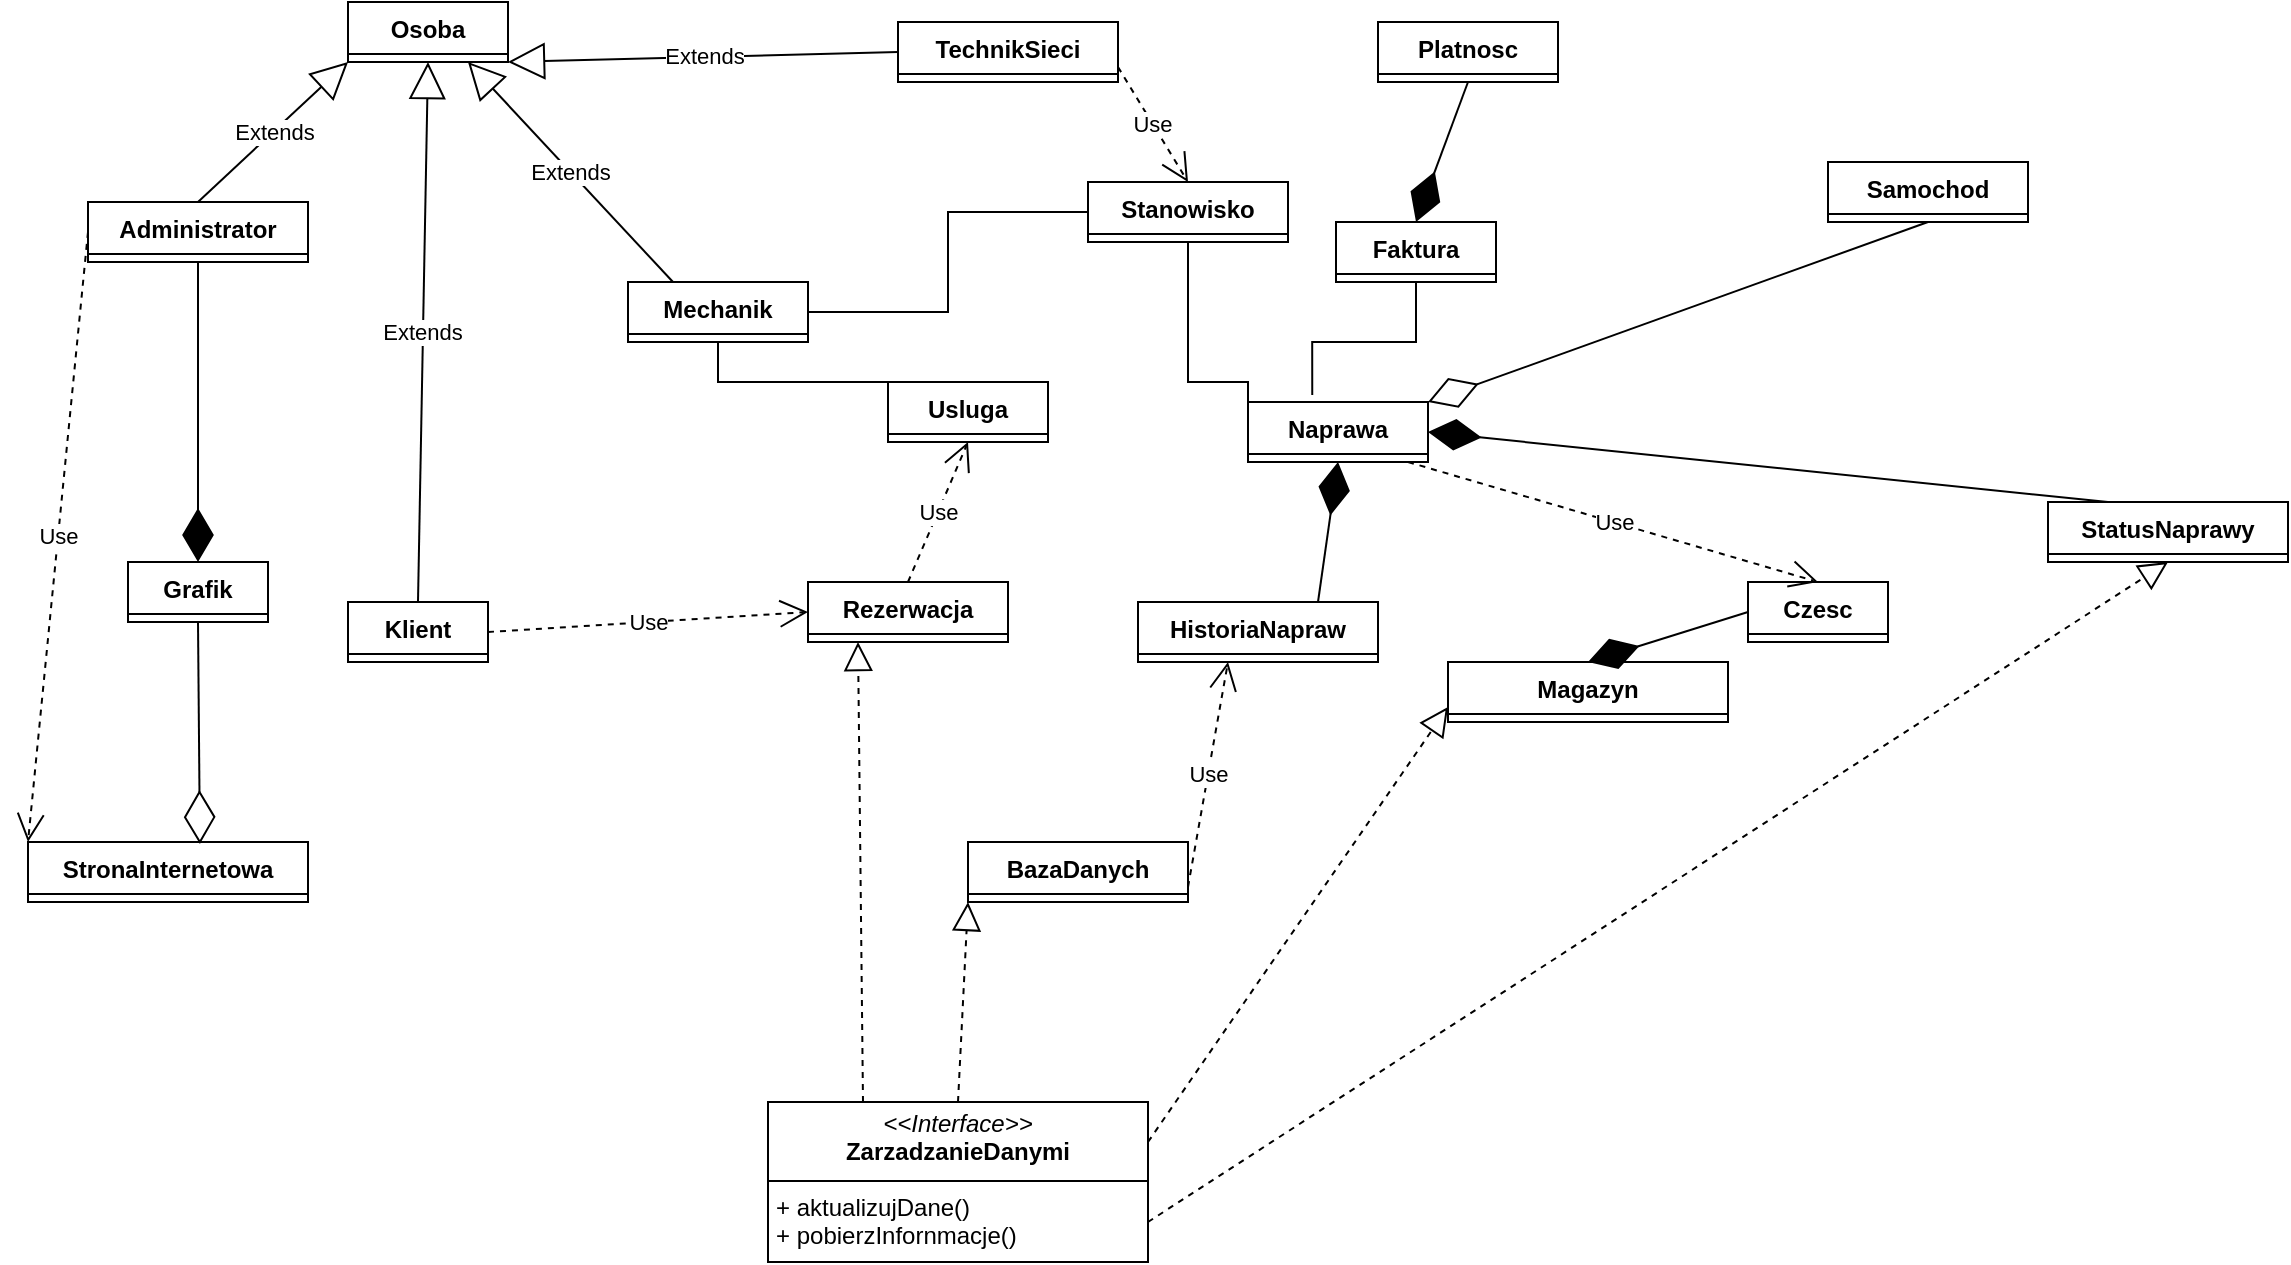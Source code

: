 <mxfile version="24.2.2" type="device">
  <diagram id="C5RBs43oDa-KdzZeNtuy" name="Page-1">
    <mxGraphModel dx="1541" dy="1479" grid="1" gridSize="10" guides="1" tooltips="1" connect="1" arrows="1" fold="1" page="1" pageScale="1" pageWidth="827" pageHeight="1169" math="0" shadow="0">
      <root>
        <mxCell id="WIyWlLk6GJQsqaUBKTNV-0" />
        <mxCell id="WIyWlLk6GJQsqaUBKTNV-1" parent="WIyWlLk6GJQsqaUBKTNV-0" />
        <mxCell id="TxdOQWwbNQ-JICxzHu68-0" value="Stanowisko" style="swimlane;fontStyle=1;align=center;verticalAlign=top;childLayout=stackLayout;horizontal=1;startSize=26;horizontalStack=0;resizeParent=1;resizeParentMax=0;resizeLast=0;collapsible=1;marginBottom=0;whiteSpace=wrap;html=1;" vertex="1" collapsed="1" parent="WIyWlLk6GJQsqaUBKTNV-1">
          <mxGeometry x="210" y="-50" width="100" height="30" as="geometry">
            <mxRectangle x="170" y="10" width="200" height="242" as="alternateBounds" />
          </mxGeometry>
        </mxCell>
        <mxCell id="TxdOQWwbNQ-JICxzHu68-6" value="+ IDStanowiska" style="text;strokeColor=none;fillColor=none;align=left;verticalAlign=top;spacingLeft=4;spacingRight=4;overflow=hidden;rotatable=0;points=[[0,0.5],[1,0.5]];portConstraint=eastwest;whiteSpace=wrap;html=1;" vertex="1" parent="TxdOQWwbNQ-JICxzHu68-0">
          <mxGeometry y="26" width="200" height="26" as="geometry" />
        </mxCell>
        <mxCell id="TxdOQWwbNQ-JICxzHu68-7" value="+ NazwaStanowiska" style="text;strokeColor=none;fillColor=none;align=left;verticalAlign=top;spacingLeft=4;spacingRight=4;overflow=hidden;rotatable=0;points=[[0,0.5],[1,0.5]];portConstraint=eastwest;whiteSpace=wrap;html=1;" vertex="1" parent="TxdOQWwbNQ-JICxzHu68-0">
          <mxGeometry y="52" width="200" height="26" as="geometry" />
        </mxCell>
        <mxCell id="TxdOQWwbNQ-JICxzHu68-9" value="+ OpisStanowiska" style="text;strokeColor=none;fillColor=none;align=left;verticalAlign=top;spacingLeft=4;spacingRight=4;overflow=hidden;rotatable=0;points=[[0,0.5],[1,0.5]];portConstraint=eastwest;whiteSpace=wrap;html=1;" vertex="1" parent="TxdOQWwbNQ-JICxzHu68-0">
          <mxGeometry y="78" width="200" height="26" as="geometry" />
        </mxCell>
        <mxCell id="TxdOQWwbNQ-JICxzHu68-8" value="+ DostepneNarzedzia" style="text;strokeColor=none;fillColor=none;align=left;verticalAlign=top;spacingLeft=4;spacingRight=4;overflow=hidden;rotatable=0;points=[[0,0.5],[1,0.5]];portConstraint=eastwest;whiteSpace=wrap;html=1;" vertex="1" parent="TxdOQWwbNQ-JICxzHu68-0">
          <mxGeometry y="104" width="200" height="26" as="geometry" />
        </mxCell>
        <mxCell id="TxdOQWwbNQ-JICxzHu68-2" value="" style="line;strokeWidth=1;fillColor=none;align=left;verticalAlign=middle;spacingTop=-1;spacingLeft=3;spacingRight=3;rotatable=0;labelPosition=right;points=[];portConstraint=eastwest;strokeColor=inherit;" vertex="1" parent="TxdOQWwbNQ-JICxzHu68-0">
          <mxGeometry y="130" width="200" height="8" as="geometry" />
        </mxCell>
        <mxCell id="TxdOQWwbNQ-JICxzHu68-10" value="+ przypiszPracownika()" style="text;strokeColor=none;fillColor=none;align=left;verticalAlign=top;spacingLeft=4;spacingRight=4;overflow=hidden;rotatable=0;points=[[0,0.5],[1,0.5]];portConstraint=eastwest;whiteSpace=wrap;html=1;" vertex="1" parent="TxdOQWwbNQ-JICxzHu68-0">
          <mxGeometry y="138" width="200" height="26" as="geometry" />
        </mxCell>
        <mxCell id="TxdOQWwbNQ-JICxzHu68-209" value="- Stanowisko()" style="text;strokeColor=none;fillColor=none;align=left;verticalAlign=top;spacingLeft=4;spacingRight=4;overflow=hidden;rotatable=0;points=[[0,0.5],[1,0.5]];portConstraint=eastwest;whiteSpace=wrap;html=1;" vertex="1" parent="TxdOQWwbNQ-JICxzHu68-0">
          <mxGeometry y="164" width="200" height="26" as="geometry" />
        </mxCell>
        <mxCell id="TxdOQWwbNQ-JICxzHu68-3" value="+ aktualizujStanowisko()" style="text;strokeColor=none;fillColor=none;align=left;verticalAlign=top;spacingLeft=4;spacingRight=4;overflow=hidden;rotatable=0;points=[[0,0.5],[1,0.5]];portConstraint=eastwest;whiteSpace=wrap;html=1;" vertex="1" parent="TxdOQWwbNQ-JICxzHu68-0">
          <mxGeometry y="190" width="200" height="26" as="geometry" />
        </mxCell>
        <mxCell id="TxdOQWwbNQ-JICxzHu68-11" value="+ pobierzInformacje()" style="text;strokeColor=none;fillColor=none;align=left;verticalAlign=top;spacingLeft=4;spacingRight=4;overflow=hidden;rotatable=0;points=[[0,0.5],[1,0.5]];portConstraint=eastwest;whiteSpace=wrap;html=1;" vertex="1" parent="TxdOQWwbNQ-JICxzHu68-0">
          <mxGeometry y="216" width="200" height="26" as="geometry" />
        </mxCell>
        <mxCell id="TxdOQWwbNQ-JICxzHu68-24" value="Samochod" style="swimlane;fontStyle=1;align=center;verticalAlign=top;childLayout=stackLayout;horizontal=1;startSize=26;horizontalStack=0;resizeParent=1;resizeParentMax=0;resizeLast=0;collapsible=1;marginBottom=0;whiteSpace=wrap;html=1;" vertex="1" collapsed="1" parent="WIyWlLk6GJQsqaUBKTNV-1">
          <mxGeometry x="580" y="-60" width="100" height="30" as="geometry">
            <mxRectangle x="190" y="270" width="180" height="268" as="alternateBounds" />
          </mxGeometry>
        </mxCell>
        <mxCell id="TxdOQWwbNQ-JICxzHu68-29" value="+ NumerRejestracyjny" style="text;strokeColor=none;fillColor=none;align=left;verticalAlign=top;spacingLeft=4;spacingRight=4;overflow=hidden;rotatable=0;points=[[0,0.5],[1,0.5]];portConstraint=eastwest;whiteSpace=wrap;html=1;" vertex="1" parent="TxdOQWwbNQ-JICxzHu68-24">
          <mxGeometry y="26" width="180" height="26" as="geometry" />
        </mxCell>
        <mxCell id="TxdOQWwbNQ-JICxzHu68-32" value="+ Marka" style="text;strokeColor=none;fillColor=none;align=left;verticalAlign=top;spacingLeft=4;spacingRight=4;overflow=hidden;rotatable=0;points=[[0,0.5],[1,0.5]];portConstraint=eastwest;whiteSpace=wrap;html=1;" vertex="1" parent="TxdOQWwbNQ-JICxzHu68-24">
          <mxGeometry y="52" width="180" height="26" as="geometry" />
        </mxCell>
        <mxCell id="TxdOQWwbNQ-JICxzHu68-31" value="+ Model" style="text;strokeColor=none;fillColor=none;align=left;verticalAlign=top;spacingLeft=4;spacingRight=4;overflow=hidden;rotatable=0;points=[[0,0.5],[1,0.5]];portConstraint=eastwest;whiteSpace=wrap;html=1;" vertex="1" parent="TxdOQWwbNQ-JICxzHu68-24">
          <mxGeometry y="78" width="180" height="26" as="geometry" />
        </mxCell>
        <mxCell id="TxdOQWwbNQ-JICxzHu68-30" value="+ RokProdukcji" style="text;strokeColor=none;fillColor=none;align=left;verticalAlign=top;spacingLeft=4;spacingRight=4;overflow=hidden;rotatable=0;points=[[0,0.5],[1,0.5]];portConstraint=eastwest;whiteSpace=wrap;html=1;" vertex="1" parent="TxdOQWwbNQ-JICxzHu68-24">
          <mxGeometry y="104" width="180" height="26" as="geometry" />
        </mxCell>
        <mxCell id="TxdOQWwbNQ-JICxzHu68-28" value="+ VIN" style="text;strokeColor=none;fillColor=none;align=left;verticalAlign=top;spacingLeft=4;spacingRight=4;overflow=hidden;rotatable=0;points=[[0,0.5],[1,0.5]];portConstraint=eastwest;whiteSpace=wrap;html=1;" vertex="1" parent="TxdOQWwbNQ-JICxzHu68-24">
          <mxGeometry y="130" width="180" height="26" as="geometry" />
        </mxCell>
        <mxCell id="TxdOQWwbNQ-JICxzHu68-26" value="" style="line;strokeWidth=1;fillColor=none;align=left;verticalAlign=middle;spacingTop=-1;spacingLeft=3;spacingRight=3;rotatable=0;labelPosition=right;points=[];portConstraint=eastwest;strokeColor=inherit;" vertex="1" parent="TxdOQWwbNQ-JICxzHu68-24">
          <mxGeometry y="156" width="180" height="8" as="geometry" />
        </mxCell>
        <mxCell id="TxdOQWwbNQ-JICxzHu68-217" value="- Samochod()" style="text;strokeColor=none;fillColor=none;align=left;verticalAlign=top;spacingLeft=4;spacingRight=4;overflow=hidden;rotatable=0;points=[[0,0.5],[1,0.5]];portConstraint=eastwest;whiteSpace=wrap;html=1;" vertex="1" parent="TxdOQWwbNQ-JICxzHu68-24">
          <mxGeometry y="164" width="180" height="26" as="geometry" />
        </mxCell>
        <mxCell id="TxdOQWwbNQ-JICxzHu68-33" value="+ zapiszHistorieNapraw()" style="text;strokeColor=none;fillColor=none;align=left;verticalAlign=top;spacingLeft=4;spacingRight=4;overflow=hidden;rotatable=0;points=[[0,0.5],[1,0.5]];portConstraint=eastwest;whiteSpace=wrap;html=1;" vertex="1" parent="TxdOQWwbNQ-JICxzHu68-24">
          <mxGeometry y="190" width="180" height="26" as="geometry" />
        </mxCell>
        <mxCell id="TxdOQWwbNQ-JICxzHu68-34" value="+ pobierzDaneSamochodu()" style="text;strokeColor=none;fillColor=none;align=left;verticalAlign=top;spacingLeft=4;spacingRight=4;overflow=hidden;rotatable=0;points=[[0,0.5],[1,0.5]];portConstraint=eastwest;whiteSpace=wrap;html=1;" vertex="1" parent="TxdOQWwbNQ-JICxzHu68-24">
          <mxGeometry y="216" width="180" height="26" as="geometry" />
        </mxCell>
        <mxCell id="TxdOQWwbNQ-JICxzHu68-27" value="+ aktualizujDaneSamochodu()" style="text;strokeColor=none;fillColor=none;align=left;verticalAlign=top;spacingLeft=4;spacingRight=4;overflow=hidden;rotatable=0;points=[[0,0.5],[1,0.5]];portConstraint=eastwest;whiteSpace=wrap;html=1;" vertex="1" parent="TxdOQWwbNQ-JICxzHu68-24">
          <mxGeometry y="242" width="180" height="26" as="geometry" />
        </mxCell>
        <mxCell id="TxdOQWwbNQ-JICxzHu68-36" value="Magazyn" style="swimlane;fontStyle=1;align=center;verticalAlign=top;childLayout=stackLayout;horizontal=1;startSize=26;horizontalStack=0;resizeParent=1;resizeParentMax=0;resizeLast=0;collapsible=1;marginBottom=0;whiteSpace=wrap;html=1;" vertex="1" collapsed="1" parent="WIyWlLk6GJQsqaUBKTNV-1">
          <mxGeometry x="390" y="190" width="140" height="30" as="geometry">
            <mxRectangle x="520" y="210" width="160" height="242" as="alternateBounds" />
          </mxGeometry>
        </mxCell>
        <mxCell id="TxdOQWwbNQ-JICxzHu68-37" value="+ IDMagazynu" style="text;strokeColor=none;fillColor=none;align=left;verticalAlign=top;spacingLeft=4;spacingRight=4;overflow=hidden;rotatable=0;points=[[0,0.5],[1,0.5]];portConstraint=eastwest;whiteSpace=wrap;html=1;" vertex="1" parent="TxdOQWwbNQ-JICxzHu68-36">
          <mxGeometry y="26" width="160" height="26" as="geometry" />
        </mxCell>
        <mxCell id="TxdOQWwbNQ-JICxzHu68-38" value="+ Lokalizacja" style="text;strokeColor=none;fillColor=none;align=left;verticalAlign=top;spacingLeft=4;spacingRight=4;overflow=hidden;rotatable=0;points=[[0,0.5],[1,0.5]];portConstraint=eastwest;whiteSpace=wrap;html=1;" vertex="1" parent="TxdOQWwbNQ-JICxzHu68-36">
          <mxGeometry y="52" width="160" height="26" as="geometry" />
        </mxCell>
        <mxCell id="TxdOQWwbNQ-JICxzHu68-39" value="+ Pojemnosc" style="text;strokeColor=none;fillColor=none;align=left;verticalAlign=top;spacingLeft=4;spacingRight=4;overflow=hidden;rotatable=0;points=[[0,0.5],[1,0.5]];portConstraint=eastwest;whiteSpace=wrap;html=1;" vertex="1" parent="TxdOQWwbNQ-JICxzHu68-36">
          <mxGeometry y="78" width="160" height="26" as="geometry" />
        </mxCell>
        <mxCell id="TxdOQWwbNQ-JICxzHu68-40" value="+ TypMagazynowania" style="text;strokeColor=none;fillColor=none;align=left;verticalAlign=top;spacingLeft=4;spacingRight=4;overflow=hidden;rotatable=0;points=[[0,0.5],[1,0.5]];portConstraint=eastwest;whiteSpace=wrap;html=1;" vertex="1" parent="TxdOQWwbNQ-JICxzHu68-36">
          <mxGeometry y="104" width="160" height="26" as="geometry" />
        </mxCell>
        <mxCell id="TxdOQWwbNQ-JICxzHu68-42" value="" style="line;strokeWidth=1;fillColor=none;align=left;verticalAlign=middle;spacingTop=-1;spacingLeft=3;spacingRight=3;rotatable=0;labelPosition=right;points=[];portConstraint=eastwest;strokeColor=inherit;" vertex="1" parent="TxdOQWwbNQ-JICxzHu68-36">
          <mxGeometry y="130" width="160" height="8" as="geometry" />
        </mxCell>
        <mxCell id="TxdOQWwbNQ-JICxzHu68-199" value="- Magazyn()" style="text;strokeColor=none;fillColor=none;align=left;verticalAlign=top;spacingLeft=4;spacingRight=4;overflow=hidden;rotatable=0;points=[[0,0.5],[1,0.5]];portConstraint=eastwest;whiteSpace=wrap;html=1;" vertex="1" parent="TxdOQWwbNQ-JICxzHu68-36">
          <mxGeometry y="138" width="160" height="26" as="geometry" />
        </mxCell>
        <mxCell id="TxdOQWwbNQ-JICxzHu68-43" value="+ dodajCzesc()" style="text;strokeColor=none;fillColor=none;align=left;verticalAlign=top;spacingLeft=4;spacingRight=4;overflow=hidden;rotatable=0;points=[[0,0.5],[1,0.5]];portConstraint=eastwest;whiteSpace=wrap;html=1;" vertex="1" parent="TxdOQWwbNQ-JICxzHu68-36">
          <mxGeometry y="164" width="160" height="26" as="geometry" />
        </mxCell>
        <mxCell id="TxdOQWwbNQ-JICxzHu68-44" value="+ usunCzesc()" style="text;strokeColor=none;fillColor=none;align=left;verticalAlign=top;spacingLeft=4;spacingRight=4;overflow=hidden;rotatable=0;points=[[0,0.5],[1,0.5]];portConstraint=eastwest;whiteSpace=wrap;html=1;" vertex="1" parent="TxdOQWwbNQ-JICxzHu68-36">
          <mxGeometry y="190" width="160" height="26" as="geometry" />
        </mxCell>
        <mxCell id="TxdOQWwbNQ-JICxzHu68-45" value="+ aktualizjuStan()" style="text;strokeColor=none;fillColor=none;align=left;verticalAlign=top;spacingLeft=4;spacingRight=4;overflow=hidden;rotatable=0;points=[[0,0.5],[1,0.5]];portConstraint=eastwest;whiteSpace=wrap;html=1;" vertex="1" parent="TxdOQWwbNQ-JICxzHu68-36">
          <mxGeometry y="216" width="160" height="26" as="geometry" />
        </mxCell>
        <mxCell id="TxdOQWwbNQ-JICxzHu68-46" value="Faktura" style="swimlane;fontStyle=1;align=center;verticalAlign=top;childLayout=stackLayout;horizontal=1;startSize=26;horizontalStack=0;resizeParent=1;resizeParentMax=0;resizeLast=0;collapsible=1;marginBottom=0;whiteSpace=wrap;html=1;" vertex="1" collapsed="1" parent="WIyWlLk6GJQsqaUBKTNV-1">
          <mxGeometry x="334" y="-30" width="80" height="30" as="geometry">
            <mxRectangle x="400" y="280" width="160" height="268" as="alternateBounds" />
          </mxGeometry>
        </mxCell>
        <mxCell id="TxdOQWwbNQ-JICxzHu68-47" value="+ IDFaktury" style="text;strokeColor=none;fillColor=none;align=left;verticalAlign=top;spacingLeft=4;spacingRight=4;overflow=hidden;rotatable=0;points=[[0,0.5],[1,0.5]];portConstraint=eastwest;whiteSpace=wrap;html=1;" vertex="1" parent="TxdOQWwbNQ-JICxzHu68-46">
          <mxGeometry y="26" width="160" height="26" as="geometry" />
        </mxCell>
        <mxCell id="TxdOQWwbNQ-JICxzHu68-48" value="+ NumerFaktury" style="text;strokeColor=none;fillColor=none;align=left;verticalAlign=top;spacingLeft=4;spacingRight=4;overflow=hidden;rotatable=0;points=[[0,0.5],[1,0.5]];portConstraint=eastwest;whiteSpace=wrap;html=1;" vertex="1" parent="TxdOQWwbNQ-JICxzHu68-46">
          <mxGeometry y="52" width="160" height="26" as="geometry" />
        </mxCell>
        <mxCell id="TxdOQWwbNQ-JICxzHu68-49" value="+ DataWystawienia" style="text;strokeColor=none;fillColor=none;align=left;verticalAlign=top;spacingLeft=4;spacingRight=4;overflow=hidden;rotatable=0;points=[[0,0.5],[1,0.5]];portConstraint=eastwest;whiteSpace=wrap;html=1;" vertex="1" parent="TxdOQWwbNQ-JICxzHu68-46">
          <mxGeometry y="78" width="160" height="26" as="geometry" />
        </mxCell>
        <mxCell id="TxdOQWwbNQ-JICxzHu68-50" value="+ Kwota" style="text;strokeColor=none;fillColor=none;align=left;verticalAlign=top;spacingLeft=4;spacingRight=4;overflow=hidden;rotatable=0;points=[[0,0.5],[1,0.5]];portConstraint=eastwest;whiteSpace=wrap;html=1;" vertex="1" parent="TxdOQWwbNQ-JICxzHu68-46">
          <mxGeometry y="104" width="160" height="26" as="geometry" />
        </mxCell>
        <mxCell id="TxdOQWwbNQ-JICxzHu68-51" value="+ DataPlatnosci" style="text;strokeColor=none;fillColor=none;align=left;verticalAlign=top;spacingLeft=4;spacingRight=4;overflow=hidden;rotatable=0;points=[[0,0.5],[1,0.5]];portConstraint=eastwest;whiteSpace=wrap;html=1;" vertex="1" parent="TxdOQWwbNQ-JICxzHu68-46">
          <mxGeometry y="130" width="160" height="26" as="geometry" />
        </mxCell>
        <mxCell id="TxdOQWwbNQ-JICxzHu68-52" value="" style="line;strokeWidth=1;fillColor=none;align=left;verticalAlign=middle;spacingTop=-1;spacingLeft=3;spacingRight=3;rotatable=0;labelPosition=right;points=[];portConstraint=eastwest;strokeColor=inherit;" vertex="1" parent="TxdOQWwbNQ-JICxzHu68-46">
          <mxGeometry y="156" width="160" height="8" as="geometry" />
        </mxCell>
        <mxCell id="TxdOQWwbNQ-JICxzHu68-218" value="- Faktura()" style="text;strokeColor=none;fillColor=none;align=left;verticalAlign=top;spacingLeft=4;spacingRight=4;overflow=hidden;rotatable=0;points=[[0,0.5],[1,0.5]];portConstraint=eastwest;whiteSpace=wrap;html=1;" vertex="1" parent="TxdOQWwbNQ-JICxzHu68-46">
          <mxGeometry y="164" width="160" height="26" as="geometry" />
        </mxCell>
        <mxCell id="TxdOQWwbNQ-JICxzHu68-53" value="+ wystawFakture()" style="text;strokeColor=none;fillColor=none;align=left;verticalAlign=top;spacingLeft=4;spacingRight=4;overflow=hidden;rotatable=0;points=[[0,0.5],[1,0.5]];portConstraint=eastwest;whiteSpace=wrap;html=1;" vertex="1" parent="TxdOQWwbNQ-JICxzHu68-46">
          <mxGeometry y="190" width="160" height="26" as="geometry" />
        </mxCell>
        <mxCell id="TxdOQWwbNQ-JICxzHu68-54" value="+ anulujFakture()" style="text;strokeColor=none;fillColor=none;align=left;verticalAlign=top;spacingLeft=4;spacingRight=4;overflow=hidden;rotatable=0;points=[[0,0.5],[1,0.5]];portConstraint=eastwest;whiteSpace=wrap;html=1;" vertex="1" parent="TxdOQWwbNQ-JICxzHu68-46">
          <mxGeometry y="216" width="160" height="26" as="geometry" />
        </mxCell>
        <mxCell id="TxdOQWwbNQ-JICxzHu68-55" value="+ pobierzKopieFaktury()" style="text;strokeColor=none;fillColor=none;align=left;verticalAlign=top;spacingLeft=4;spacingRight=4;overflow=hidden;rotatable=0;points=[[0,0.5],[1,0.5]];portConstraint=eastwest;whiteSpace=wrap;html=1;" vertex="1" parent="TxdOQWwbNQ-JICxzHu68-46">
          <mxGeometry y="242" width="160" height="26" as="geometry" />
        </mxCell>
        <mxCell id="TxdOQWwbNQ-JICxzHu68-56" value="Naprawa" style="swimlane;fontStyle=1;align=center;verticalAlign=top;childLayout=stackLayout;horizontal=1;startSize=26;horizontalStack=0;resizeParent=1;resizeParentMax=0;resizeLast=0;collapsible=1;marginBottom=0;whiteSpace=wrap;html=1;" vertex="1" collapsed="1" parent="WIyWlLk6GJQsqaUBKTNV-1">
          <mxGeometry x="290" y="60" width="90" height="30" as="geometry">
            <mxRectangle x="595" y="-50" width="190" height="294" as="alternateBounds" />
          </mxGeometry>
        </mxCell>
        <mxCell id="TxdOQWwbNQ-JICxzHu68-58" value="+ IDNaprawy" style="text;strokeColor=none;fillColor=none;align=left;verticalAlign=top;spacingLeft=4;spacingRight=4;overflow=hidden;rotatable=0;points=[[0,0.5],[1,0.5]];portConstraint=eastwest;whiteSpace=wrap;html=1;" vertex="1" parent="TxdOQWwbNQ-JICxzHu68-56">
          <mxGeometry y="26" width="190" height="26" as="geometry" />
        </mxCell>
        <mxCell id="TxdOQWwbNQ-JICxzHu68-196" value="+ OpisNaprawy" style="text;strokeColor=none;fillColor=none;align=left;verticalAlign=top;spacingLeft=4;spacingRight=4;overflow=hidden;rotatable=0;points=[[0,0.5],[1,0.5]];portConstraint=eastwest;whiteSpace=wrap;html=1;" vertex="1" parent="TxdOQWwbNQ-JICxzHu68-56">
          <mxGeometry y="52" width="190" height="26" as="geometry" />
        </mxCell>
        <mxCell id="TxdOQWwbNQ-JICxzHu68-59" value="+ DataRozpoczecia" style="text;strokeColor=none;fillColor=none;align=left;verticalAlign=top;spacingLeft=4;spacingRight=4;overflow=hidden;rotatable=0;points=[[0,0.5],[1,0.5]];portConstraint=eastwest;whiteSpace=wrap;html=1;" vertex="1" parent="TxdOQWwbNQ-JICxzHu68-56">
          <mxGeometry y="78" width="190" height="26" as="geometry" />
        </mxCell>
        <mxCell id="TxdOQWwbNQ-JICxzHu68-60" value="+ DataZakonczenia" style="text;strokeColor=none;fillColor=none;align=left;verticalAlign=top;spacingLeft=4;spacingRight=4;overflow=hidden;rotatable=0;points=[[0,0.5],[1,0.5]];portConstraint=eastwest;whiteSpace=wrap;html=1;" vertex="1" parent="TxdOQWwbNQ-JICxzHu68-56">
          <mxGeometry y="104" width="190" height="26" as="geometry" />
        </mxCell>
        <mxCell id="TxdOQWwbNQ-JICxzHu68-197" value="+ WykorzystaneCzesci" style="text;strokeColor=none;fillColor=none;align=left;verticalAlign=top;spacingLeft=4;spacingRight=4;overflow=hidden;rotatable=0;points=[[0,0.5],[1,0.5]];portConstraint=eastwest;whiteSpace=wrap;html=1;" vertex="1" parent="TxdOQWwbNQ-JICxzHu68-56">
          <mxGeometry y="130" width="190" height="26" as="geometry" />
        </mxCell>
        <mxCell id="TxdOQWwbNQ-JICxzHu68-61" value="+ Koszt" style="text;strokeColor=none;fillColor=none;align=left;verticalAlign=top;spacingLeft=4;spacingRight=4;overflow=hidden;rotatable=0;points=[[0,0.5],[1,0.5]];portConstraint=eastwest;whiteSpace=wrap;html=1;" vertex="1" parent="TxdOQWwbNQ-JICxzHu68-56">
          <mxGeometry y="156" width="190" height="26" as="geometry" />
        </mxCell>
        <mxCell id="TxdOQWwbNQ-JICxzHu68-62" value="" style="line;strokeWidth=1;fillColor=none;align=left;verticalAlign=middle;spacingTop=-1;spacingLeft=3;spacingRight=3;rotatable=0;labelPosition=right;points=[];portConstraint=eastwest;strokeColor=inherit;" vertex="1" parent="TxdOQWwbNQ-JICxzHu68-56">
          <mxGeometry y="182" width="190" height="8" as="geometry" />
        </mxCell>
        <mxCell id="TxdOQWwbNQ-JICxzHu68-214" value="- Naprawa()" style="text;strokeColor=none;fillColor=none;align=left;verticalAlign=top;spacingLeft=4;spacingRight=4;overflow=hidden;rotatable=0;points=[[0,0.5],[1,0.5]];portConstraint=eastwest;whiteSpace=wrap;html=1;" vertex="1" parent="TxdOQWwbNQ-JICxzHu68-56">
          <mxGeometry y="190" width="190" height="26" as="geometry" />
        </mxCell>
        <mxCell id="TxdOQWwbNQ-JICxzHu68-63" value="+ rozpocznijNaprawe(0" style="text;strokeColor=none;fillColor=none;align=left;verticalAlign=top;spacingLeft=4;spacingRight=4;overflow=hidden;rotatable=0;points=[[0,0.5],[1,0.5]];portConstraint=eastwest;whiteSpace=wrap;html=1;" vertex="1" parent="TxdOQWwbNQ-JICxzHu68-56">
          <mxGeometry y="216" width="190" height="26" as="geometry" />
        </mxCell>
        <mxCell id="TxdOQWwbNQ-JICxzHu68-64" value="+ zakonczNaprawe()" style="text;strokeColor=none;fillColor=none;align=left;verticalAlign=top;spacingLeft=4;spacingRight=4;overflow=hidden;rotatable=0;points=[[0,0.5],[1,0.5]];portConstraint=eastwest;whiteSpace=wrap;html=1;" vertex="1" parent="TxdOQWwbNQ-JICxzHu68-56">
          <mxGeometry y="242" width="190" height="26" as="geometry" />
        </mxCell>
        <mxCell id="TxdOQWwbNQ-JICxzHu68-65" value="+ obliczKosztNaprawy()" style="text;strokeColor=none;fillColor=none;align=left;verticalAlign=top;spacingLeft=4;spacingRight=4;overflow=hidden;rotatable=0;points=[[0,0.5],[1,0.5]];portConstraint=eastwest;whiteSpace=wrap;html=1;" vertex="1" parent="TxdOQWwbNQ-JICxzHu68-56">
          <mxGeometry y="268" width="190" height="26" as="geometry" />
        </mxCell>
        <mxCell id="TxdOQWwbNQ-JICxzHu68-66" value="Czesc" style="swimlane;fontStyle=1;align=center;verticalAlign=top;childLayout=stackLayout;horizontal=1;startSize=26;horizontalStack=0;resizeParent=1;resizeParentMax=0;resizeLast=0;collapsible=1;marginBottom=0;whiteSpace=wrap;html=1;" vertex="1" collapsed="1" parent="WIyWlLk6GJQsqaUBKTNV-1">
          <mxGeometry x="540" y="150" width="70" height="30" as="geometry">
            <mxRectangle x="580" y="280" width="160" height="268" as="alternateBounds" />
          </mxGeometry>
        </mxCell>
        <mxCell id="TxdOQWwbNQ-JICxzHu68-67" value="+ IDCzesci" style="text;strokeColor=none;fillColor=none;align=left;verticalAlign=top;spacingLeft=4;spacingRight=4;overflow=hidden;rotatable=0;points=[[0,0.5],[1,0.5]];portConstraint=eastwest;whiteSpace=wrap;html=1;" vertex="1" parent="TxdOQWwbNQ-JICxzHu68-66">
          <mxGeometry y="26" width="160" height="26" as="geometry" />
        </mxCell>
        <mxCell id="TxdOQWwbNQ-JICxzHu68-68" value="+ NazwaCzesci" style="text;strokeColor=none;fillColor=none;align=left;verticalAlign=top;spacingLeft=4;spacingRight=4;overflow=hidden;rotatable=0;points=[[0,0.5],[1,0.5]];portConstraint=eastwest;whiteSpace=wrap;html=1;" vertex="1" parent="TxdOQWwbNQ-JICxzHu68-66">
          <mxGeometry y="52" width="160" height="26" as="geometry" />
        </mxCell>
        <mxCell id="TxdOQWwbNQ-JICxzHu68-69" value="+ NumerKatalogowy" style="text;strokeColor=none;fillColor=none;align=left;verticalAlign=top;spacingLeft=4;spacingRight=4;overflow=hidden;rotatable=0;points=[[0,0.5],[1,0.5]];portConstraint=eastwest;whiteSpace=wrap;html=1;" vertex="1" parent="TxdOQWwbNQ-JICxzHu68-66">
          <mxGeometry y="78" width="160" height="26" as="geometry" />
        </mxCell>
        <mxCell id="TxdOQWwbNQ-JICxzHu68-70" value="+ Cena" style="text;strokeColor=none;fillColor=none;align=left;verticalAlign=top;spacingLeft=4;spacingRight=4;overflow=hidden;rotatable=0;points=[[0,0.5],[1,0.5]];portConstraint=eastwest;whiteSpace=wrap;html=1;" vertex="1" parent="TxdOQWwbNQ-JICxzHu68-66">
          <mxGeometry y="104" width="160" height="26" as="geometry" />
        </mxCell>
        <mxCell id="TxdOQWwbNQ-JICxzHu68-71" value="+ Dostepnosc" style="text;strokeColor=none;fillColor=none;align=left;verticalAlign=top;spacingLeft=4;spacingRight=4;overflow=hidden;rotatable=0;points=[[0,0.5],[1,0.5]];portConstraint=eastwest;whiteSpace=wrap;html=1;" vertex="1" parent="TxdOQWwbNQ-JICxzHu68-66">
          <mxGeometry y="130" width="160" height="26" as="geometry" />
        </mxCell>
        <mxCell id="TxdOQWwbNQ-JICxzHu68-72" value="" style="line;strokeWidth=1;fillColor=none;align=left;verticalAlign=middle;spacingTop=-1;spacingLeft=3;spacingRight=3;rotatable=0;labelPosition=right;points=[];portConstraint=eastwest;strokeColor=inherit;" vertex="1" parent="TxdOQWwbNQ-JICxzHu68-66">
          <mxGeometry y="156" width="160" height="8" as="geometry" />
        </mxCell>
        <mxCell id="TxdOQWwbNQ-JICxzHu68-219" value="- Czesc()" style="text;strokeColor=none;fillColor=none;align=left;verticalAlign=top;spacingLeft=4;spacingRight=4;overflow=hidden;rotatable=0;points=[[0,0.5],[1,0.5]];portConstraint=eastwest;whiteSpace=wrap;html=1;" vertex="1" parent="TxdOQWwbNQ-JICxzHu68-66">
          <mxGeometry y="164" width="160" height="26" as="geometry" />
        </mxCell>
        <mxCell id="TxdOQWwbNQ-JICxzHu68-73" value="+ zamowCzesc()" style="text;strokeColor=none;fillColor=none;align=left;verticalAlign=top;spacingLeft=4;spacingRight=4;overflow=hidden;rotatable=0;points=[[0,0.5],[1,0.5]];portConstraint=eastwest;whiteSpace=wrap;html=1;" vertex="1" parent="TxdOQWwbNQ-JICxzHu68-66">
          <mxGeometry y="190" width="160" height="26" as="geometry" />
        </mxCell>
        <mxCell id="TxdOQWwbNQ-JICxzHu68-74" value="+ aktualizujDostepnosc()" style="text;strokeColor=none;fillColor=none;align=left;verticalAlign=top;spacingLeft=4;spacingRight=4;overflow=hidden;rotatable=0;points=[[0,0.5],[1,0.5]];portConstraint=eastwest;whiteSpace=wrap;html=1;" vertex="1" parent="TxdOQWwbNQ-JICxzHu68-66">
          <mxGeometry y="216" width="160" height="26" as="geometry" />
        </mxCell>
        <mxCell id="TxdOQWwbNQ-JICxzHu68-75" value="+ zaktualizujCene()" style="text;strokeColor=none;fillColor=none;align=left;verticalAlign=top;spacingLeft=4;spacingRight=4;overflow=hidden;rotatable=0;points=[[0,0.5],[1,0.5]];portConstraint=eastwest;whiteSpace=wrap;html=1;" vertex="1" parent="TxdOQWwbNQ-JICxzHu68-66">
          <mxGeometry y="242" width="160" height="26" as="geometry" />
        </mxCell>
        <mxCell id="TxdOQWwbNQ-JICxzHu68-76" value="Usluga" style="swimlane;fontStyle=1;align=center;verticalAlign=top;childLayout=stackLayout;horizontal=1;startSize=26;horizontalStack=0;resizeParent=1;resizeParentMax=0;resizeLast=0;collapsible=1;marginBottom=0;whiteSpace=wrap;html=1;" vertex="1" collapsed="1" parent="WIyWlLk6GJQsqaUBKTNV-1">
          <mxGeometry x="110" y="50" width="80" height="30" as="geometry">
            <mxRectangle x="150" y="60" width="160" height="242" as="alternateBounds" />
          </mxGeometry>
        </mxCell>
        <mxCell id="TxdOQWwbNQ-JICxzHu68-77" value="+ IDUslugi" style="text;strokeColor=none;fillColor=none;align=left;verticalAlign=top;spacingLeft=4;spacingRight=4;overflow=hidden;rotatable=0;points=[[0,0.5],[1,0.5]];portConstraint=eastwest;whiteSpace=wrap;html=1;" vertex="1" parent="TxdOQWwbNQ-JICxzHu68-76">
          <mxGeometry y="26" width="160" height="26" as="geometry" />
        </mxCell>
        <mxCell id="TxdOQWwbNQ-JICxzHu68-78" value="+ NazwaUslugi" style="text;strokeColor=none;fillColor=none;align=left;verticalAlign=top;spacingLeft=4;spacingRight=4;overflow=hidden;rotatable=0;points=[[0,0.5],[1,0.5]];portConstraint=eastwest;whiteSpace=wrap;html=1;" vertex="1" parent="TxdOQWwbNQ-JICxzHu68-76">
          <mxGeometry y="52" width="160" height="26" as="geometry" />
        </mxCell>
        <mxCell id="TxdOQWwbNQ-JICxzHu68-79" value="+ OpisUslugi" style="text;strokeColor=none;fillColor=none;align=left;verticalAlign=top;spacingLeft=4;spacingRight=4;overflow=hidden;rotatable=0;points=[[0,0.5],[1,0.5]];portConstraint=eastwest;whiteSpace=wrap;html=1;" vertex="1" parent="TxdOQWwbNQ-JICxzHu68-76">
          <mxGeometry y="78" width="160" height="26" as="geometry" />
        </mxCell>
        <mxCell id="TxdOQWwbNQ-JICxzHu68-80" value="+ Cena" style="text;strokeColor=none;fillColor=none;align=left;verticalAlign=top;spacingLeft=4;spacingRight=4;overflow=hidden;rotatable=0;points=[[0,0.5],[1,0.5]];portConstraint=eastwest;whiteSpace=wrap;html=1;" vertex="1" parent="TxdOQWwbNQ-JICxzHu68-76">
          <mxGeometry y="104" width="160" height="26" as="geometry" />
        </mxCell>
        <mxCell id="TxdOQWwbNQ-JICxzHu68-82" value="" style="line;strokeWidth=1;fillColor=none;align=left;verticalAlign=middle;spacingTop=-1;spacingLeft=3;spacingRight=3;rotatable=0;labelPosition=right;points=[];portConstraint=eastwest;strokeColor=inherit;" vertex="1" parent="TxdOQWwbNQ-JICxzHu68-76">
          <mxGeometry y="130" width="160" height="8" as="geometry" />
        </mxCell>
        <mxCell id="TxdOQWwbNQ-JICxzHu68-83" value="+ dodajUsluge()" style="text;strokeColor=none;fillColor=none;align=left;verticalAlign=top;spacingLeft=4;spacingRight=4;overflow=hidden;rotatable=0;points=[[0,0.5],[1,0.5]];portConstraint=eastwest;whiteSpace=wrap;html=1;" vertex="1" parent="TxdOQWwbNQ-JICxzHu68-76">
          <mxGeometry y="138" width="160" height="26" as="geometry" />
        </mxCell>
        <mxCell id="TxdOQWwbNQ-JICxzHu68-220" value="- Usluga()" style="text;strokeColor=none;fillColor=none;align=left;verticalAlign=top;spacingLeft=4;spacingRight=4;overflow=hidden;rotatable=0;points=[[0,0.5],[1,0.5]];portConstraint=eastwest;whiteSpace=wrap;html=1;" vertex="1" parent="TxdOQWwbNQ-JICxzHu68-76">
          <mxGeometry y="164" width="160" height="26" as="geometry" />
        </mxCell>
        <mxCell id="TxdOQWwbNQ-JICxzHu68-84" value="+ usunUsluge()" style="text;strokeColor=none;fillColor=none;align=left;verticalAlign=top;spacingLeft=4;spacingRight=4;overflow=hidden;rotatable=0;points=[[0,0.5],[1,0.5]];portConstraint=eastwest;whiteSpace=wrap;html=1;" vertex="1" parent="TxdOQWwbNQ-JICxzHu68-76">
          <mxGeometry y="190" width="160" height="26" as="geometry" />
        </mxCell>
        <mxCell id="TxdOQWwbNQ-JICxzHu68-85" value="+ aktualizujUsluge()" style="text;strokeColor=none;fillColor=none;align=left;verticalAlign=top;spacingLeft=4;spacingRight=4;overflow=hidden;rotatable=0;points=[[0,0.5],[1,0.5]];portConstraint=eastwest;whiteSpace=wrap;html=1;" vertex="1" parent="TxdOQWwbNQ-JICxzHu68-76">
          <mxGeometry y="216" width="160" height="26" as="geometry" />
        </mxCell>
        <mxCell id="TxdOQWwbNQ-JICxzHu68-86" value="BazaDanych" style="swimlane;fontStyle=1;align=center;verticalAlign=top;childLayout=stackLayout;horizontal=1;startSize=26;horizontalStack=0;resizeParent=1;resizeParentMax=0;resizeLast=0;collapsible=1;marginBottom=0;whiteSpace=wrap;html=1;" vertex="1" collapsed="1" parent="WIyWlLk6GJQsqaUBKTNV-1">
          <mxGeometry x="150" y="280" width="110" height="30" as="geometry">
            <mxRectangle x="50" y="810" width="160" height="246" as="alternateBounds" />
          </mxGeometry>
        </mxCell>
        <mxCell id="TxdOQWwbNQ-JICxzHu68-87" value="+ TypBazyDanych" style="text;strokeColor=none;fillColor=none;align=left;verticalAlign=top;spacingLeft=4;spacingRight=4;overflow=hidden;rotatable=0;points=[[0,0.5],[1,0.5]];portConstraint=eastwest;whiteSpace=wrap;html=1;" vertex="1" parent="TxdOQWwbNQ-JICxzHu68-86">
          <mxGeometry y="26" width="160" height="26" as="geometry" />
        </mxCell>
        <mxCell id="TxdOQWwbNQ-JICxzHu68-88" value="+ Lokalizacja" style="text;strokeColor=none;fillColor=none;align=left;verticalAlign=top;spacingLeft=4;spacingRight=4;overflow=hidden;rotatable=0;points=[[0,0.5],[1,0.5]];portConstraint=eastwest;whiteSpace=wrap;html=1;" vertex="1" parent="TxdOQWwbNQ-JICxzHu68-86">
          <mxGeometry y="52" width="160" height="26" as="geometry" />
        </mxCell>
        <mxCell id="TxdOQWwbNQ-JICxzHu68-89" value="+ Rozmiar" style="text;strokeColor=none;fillColor=none;align=left;verticalAlign=top;spacingLeft=4;spacingRight=4;overflow=hidden;rotatable=0;points=[[0,0.5],[1,0.5]];portConstraint=eastwest;whiteSpace=wrap;html=1;" vertex="1" parent="TxdOQWwbNQ-JICxzHu68-86">
          <mxGeometry y="78" width="160" height="26" as="geometry" />
        </mxCell>
        <mxCell id="TxdOQWwbNQ-JICxzHu68-90" value="+ OstatniaAktualizacja" style="text;strokeColor=none;fillColor=none;align=left;verticalAlign=top;spacingLeft=4;spacingRight=4;overflow=hidden;rotatable=0;points=[[0,0.5],[1,0.5]];portConstraint=eastwest;whiteSpace=wrap;html=1;" vertex="1" parent="TxdOQWwbNQ-JICxzHu68-86">
          <mxGeometry y="104" width="160" height="26" as="geometry" />
        </mxCell>
        <mxCell id="TxdOQWwbNQ-JICxzHu68-92" value="" style="line;strokeWidth=1;fillColor=none;align=left;verticalAlign=middle;spacingTop=-1;spacingLeft=3;spacingRight=3;rotatable=0;labelPosition=right;points=[];portConstraint=eastwest;strokeColor=inherit;" vertex="1" parent="TxdOQWwbNQ-JICxzHu68-86">
          <mxGeometry y="130" width="160" height="8" as="geometry" />
        </mxCell>
        <mxCell id="TxdOQWwbNQ-JICxzHu68-93" value="+ polacz()" style="text;strokeColor=none;fillColor=none;align=left;verticalAlign=top;spacingLeft=4;spacingRight=4;overflow=hidden;rotatable=0;points=[[0,0.5],[1,0.5]];portConstraint=eastwest;whiteSpace=wrap;html=1;" vertex="1" parent="TxdOQWwbNQ-JICxzHu68-86">
          <mxGeometry y="138" width="160" height="26" as="geometry" />
        </mxCell>
        <mxCell id="TxdOQWwbNQ-JICxzHu68-224" value="- BazaDanych()" style="text;strokeColor=none;fillColor=none;align=left;verticalAlign=top;spacingLeft=4;spacingRight=4;overflow=hidden;rotatable=0;points=[[0,0.5],[1,0.5]];portConstraint=eastwest;whiteSpace=wrap;html=1;" vertex="1" parent="TxdOQWwbNQ-JICxzHu68-86">
          <mxGeometry y="164" width="160" height="26" as="geometry" />
        </mxCell>
        <mxCell id="TxdOQWwbNQ-JICxzHu68-94" value="+ wykonajZapytanie()" style="text;strokeColor=none;fillColor=none;align=left;verticalAlign=top;spacingLeft=4;spacingRight=4;overflow=hidden;rotatable=0;points=[[0,0.5],[1,0.5]];portConstraint=eastwest;whiteSpace=wrap;html=1;" vertex="1" parent="TxdOQWwbNQ-JICxzHu68-86">
          <mxGeometry y="190" width="160" height="30" as="geometry" />
        </mxCell>
        <mxCell id="TxdOQWwbNQ-JICxzHu68-95" value="+ zaktualizujDane()" style="text;strokeColor=none;fillColor=none;align=left;verticalAlign=top;spacingLeft=4;spacingRight=4;overflow=hidden;rotatable=0;points=[[0,0.5],[1,0.5]];portConstraint=eastwest;whiteSpace=wrap;html=1;" vertex="1" parent="TxdOQWwbNQ-JICxzHu68-86">
          <mxGeometry y="220" width="160" height="26" as="geometry" />
        </mxCell>
        <mxCell id="TxdOQWwbNQ-JICxzHu68-96" value="Rezerwacja" style="swimlane;fontStyle=1;align=center;verticalAlign=top;childLayout=stackLayout;horizontal=1;startSize=26;horizontalStack=0;resizeParent=1;resizeParentMax=0;resizeLast=0;collapsible=1;marginBottom=0;whiteSpace=wrap;html=1;" vertex="1" collapsed="1" parent="WIyWlLk6GJQsqaUBKTNV-1">
          <mxGeometry x="70" y="150" width="100" height="30" as="geometry">
            <mxRectangle x="240" y="550" width="160" height="268" as="alternateBounds" />
          </mxGeometry>
        </mxCell>
        <mxCell id="TxdOQWwbNQ-JICxzHu68-97" value="+ IDRezerwacji" style="text;strokeColor=none;fillColor=none;align=left;verticalAlign=top;spacingLeft=4;spacingRight=4;overflow=hidden;rotatable=0;points=[[0,0.5],[1,0.5]];portConstraint=eastwest;whiteSpace=wrap;html=1;" vertex="1" parent="TxdOQWwbNQ-JICxzHu68-96">
          <mxGeometry y="26" width="160" height="26" as="geometry" />
        </mxCell>
        <mxCell id="TxdOQWwbNQ-JICxzHu68-98" value="+ DataRezerwacji" style="text;strokeColor=none;fillColor=none;align=left;verticalAlign=top;spacingLeft=4;spacingRight=4;overflow=hidden;rotatable=0;points=[[0,0.5],[1,0.5]];portConstraint=eastwest;whiteSpace=wrap;html=1;" vertex="1" parent="TxdOQWwbNQ-JICxzHu68-96">
          <mxGeometry y="52" width="160" height="26" as="geometry" />
        </mxCell>
        <mxCell id="TxdOQWwbNQ-JICxzHu68-99" value="+ GodzinaRezerwacji" style="text;strokeColor=none;fillColor=none;align=left;verticalAlign=top;spacingLeft=4;spacingRight=4;overflow=hidden;rotatable=0;points=[[0,0.5],[1,0.5]];portConstraint=eastwest;whiteSpace=wrap;html=1;" vertex="1" parent="TxdOQWwbNQ-JICxzHu68-96">
          <mxGeometry y="78" width="160" height="26" as="geometry" />
        </mxCell>
        <mxCell id="TxdOQWwbNQ-JICxzHu68-100" value="+ IDKlienta" style="text;strokeColor=none;fillColor=none;align=left;verticalAlign=top;spacingLeft=4;spacingRight=4;overflow=hidden;rotatable=0;points=[[0,0.5],[1,0.5]];portConstraint=eastwest;whiteSpace=wrap;html=1;" vertex="1" parent="TxdOQWwbNQ-JICxzHu68-96">
          <mxGeometry y="104" width="160" height="26" as="geometry" />
        </mxCell>
        <mxCell id="TxdOQWwbNQ-JICxzHu68-101" value="+ IDUslugi" style="text;strokeColor=none;fillColor=none;align=left;verticalAlign=top;spacingLeft=4;spacingRight=4;overflow=hidden;rotatable=0;points=[[0,0.5],[1,0.5]];portConstraint=eastwest;whiteSpace=wrap;html=1;" vertex="1" parent="TxdOQWwbNQ-JICxzHu68-96">
          <mxGeometry y="130" width="160" height="26" as="geometry" />
        </mxCell>
        <mxCell id="TxdOQWwbNQ-JICxzHu68-102" value="" style="line;strokeWidth=1;fillColor=none;align=left;verticalAlign=middle;spacingTop=-1;spacingLeft=3;spacingRight=3;rotatable=0;labelPosition=right;points=[];portConstraint=eastwest;strokeColor=inherit;" vertex="1" parent="TxdOQWwbNQ-JICxzHu68-96">
          <mxGeometry y="156" width="160" height="8" as="geometry" />
        </mxCell>
        <mxCell id="TxdOQWwbNQ-JICxzHu68-103" value="+ utworzRezerwacje()" style="text;strokeColor=none;fillColor=none;align=left;verticalAlign=top;spacingLeft=4;spacingRight=4;overflow=hidden;rotatable=0;points=[[0,0.5],[1,0.5]];portConstraint=eastwest;whiteSpace=wrap;html=1;" vertex="1" parent="TxdOQWwbNQ-JICxzHu68-96">
          <mxGeometry y="164" width="160" height="26" as="geometry" />
        </mxCell>
        <mxCell id="TxdOQWwbNQ-JICxzHu68-221" value="- Rezerwacja()" style="text;strokeColor=none;fillColor=none;align=left;verticalAlign=top;spacingLeft=4;spacingRight=4;overflow=hidden;rotatable=0;points=[[0,0.5],[1,0.5]];portConstraint=eastwest;whiteSpace=wrap;html=1;" vertex="1" parent="TxdOQWwbNQ-JICxzHu68-96">
          <mxGeometry y="190" width="160" height="26" as="geometry" />
        </mxCell>
        <mxCell id="TxdOQWwbNQ-JICxzHu68-104" value="+ anulujRezerwacje()" style="text;strokeColor=none;fillColor=none;align=left;verticalAlign=top;spacingLeft=4;spacingRight=4;overflow=hidden;rotatable=0;points=[[0,0.5],[1,0.5]];portConstraint=eastwest;whiteSpace=wrap;html=1;" vertex="1" parent="TxdOQWwbNQ-JICxzHu68-96">
          <mxGeometry y="216" width="160" height="26" as="geometry" />
        </mxCell>
        <mxCell id="TxdOQWwbNQ-JICxzHu68-105" value="+ aktualizujRezerwacje()" style="text;strokeColor=none;fillColor=none;align=left;verticalAlign=top;spacingLeft=4;spacingRight=4;overflow=hidden;rotatable=0;points=[[0,0.5],[1,0.5]];portConstraint=eastwest;whiteSpace=wrap;html=1;" vertex="1" parent="TxdOQWwbNQ-JICxzHu68-96">
          <mxGeometry y="242" width="160" height="26" as="geometry" />
        </mxCell>
        <mxCell id="TxdOQWwbNQ-JICxzHu68-106" value="StatusNaprawy" style="swimlane;fontStyle=1;align=center;verticalAlign=top;childLayout=stackLayout;horizontal=1;startSize=26;horizontalStack=0;resizeParent=1;resizeParentMax=0;resizeLast=0;collapsible=1;marginBottom=0;whiteSpace=wrap;html=1;" vertex="1" collapsed="1" parent="WIyWlLk6GJQsqaUBKTNV-1">
          <mxGeometry x="690" y="110" width="120" height="30" as="geometry">
            <mxRectangle x="230" y="840" width="180" height="190" as="alternateBounds" />
          </mxGeometry>
        </mxCell>
        <mxCell id="TxdOQWwbNQ-JICxzHu68-107" value="+ IDNaprawy" style="text;strokeColor=none;fillColor=none;align=left;verticalAlign=top;spacingLeft=4;spacingRight=4;overflow=hidden;rotatable=0;points=[[0,0.5],[1,0.5]];portConstraint=eastwest;whiteSpace=wrap;html=1;" vertex="1" parent="TxdOQWwbNQ-JICxzHu68-106">
          <mxGeometry y="26" width="180" height="26" as="geometry" />
        </mxCell>
        <mxCell id="TxdOQWwbNQ-JICxzHu68-108" value="+ Status" style="text;strokeColor=none;fillColor=none;align=left;verticalAlign=top;spacingLeft=4;spacingRight=4;overflow=hidden;rotatable=0;points=[[0,0.5],[1,0.5]];portConstraint=eastwest;whiteSpace=wrap;html=1;" vertex="1" parent="TxdOQWwbNQ-JICxzHu68-106">
          <mxGeometry y="52" width="180" height="26" as="geometry" />
        </mxCell>
        <mxCell id="TxdOQWwbNQ-JICxzHu68-109" value="+ OstatniaAktualizacjaStatusu" style="text;strokeColor=none;fillColor=none;align=left;verticalAlign=top;spacingLeft=4;spacingRight=4;overflow=hidden;rotatable=0;points=[[0,0.5],[1,0.5]];portConstraint=eastwest;whiteSpace=wrap;html=1;" vertex="1" parent="TxdOQWwbNQ-JICxzHu68-106">
          <mxGeometry y="78" width="180" height="26" as="geometry" />
        </mxCell>
        <mxCell id="TxdOQWwbNQ-JICxzHu68-112" value="" style="line;strokeWidth=1;fillColor=none;align=left;verticalAlign=middle;spacingTop=-1;spacingLeft=3;spacingRight=3;rotatable=0;labelPosition=right;points=[];portConstraint=eastwest;strokeColor=inherit;" vertex="1" parent="TxdOQWwbNQ-JICxzHu68-106">
          <mxGeometry y="104" width="180" height="8" as="geometry" />
        </mxCell>
        <mxCell id="TxdOQWwbNQ-JICxzHu68-113" value="+ aktualizujStatus()" style="text;strokeColor=none;fillColor=none;align=left;verticalAlign=top;spacingLeft=4;spacingRight=4;overflow=hidden;rotatable=0;points=[[0,0.5],[1,0.5]];portConstraint=eastwest;whiteSpace=wrap;html=1;" vertex="1" parent="TxdOQWwbNQ-JICxzHu68-106">
          <mxGeometry y="112" width="180" height="26" as="geometry" />
        </mxCell>
        <mxCell id="TxdOQWwbNQ-JICxzHu68-225" value="-StatusNaprawy()" style="text;strokeColor=none;fillColor=none;align=left;verticalAlign=top;spacingLeft=4;spacingRight=4;overflow=hidden;rotatable=0;points=[[0,0.5],[1,0.5]];portConstraint=eastwest;whiteSpace=wrap;html=1;" vertex="1" parent="TxdOQWwbNQ-JICxzHu68-106">
          <mxGeometry y="138" width="180" height="26" as="geometry" />
        </mxCell>
        <mxCell id="TxdOQWwbNQ-JICxzHu68-114" value="+ pobierzStatus()" style="text;strokeColor=none;fillColor=none;align=left;verticalAlign=top;spacingLeft=4;spacingRight=4;overflow=hidden;rotatable=0;points=[[0,0.5],[1,0.5]];portConstraint=eastwest;whiteSpace=wrap;html=1;" vertex="1" parent="TxdOQWwbNQ-JICxzHu68-106">
          <mxGeometry y="164" width="180" height="26" as="geometry" />
        </mxCell>
        <mxCell id="TxdOQWwbNQ-JICxzHu68-116" value="Platnosc" style="swimlane;fontStyle=1;align=center;verticalAlign=top;childLayout=stackLayout;horizontal=1;startSize=26;horizontalStack=0;resizeParent=1;resizeParentMax=0;resizeLast=0;collapsible=1;marginBottom=0;whiteSpace=wrap;html=1;" vertex="1" collapsed="1" parent="WIyWlLk6GJQsqaUBKTNV-1">
          <mxGeometry x="355" y="-130" width="90" height="30" as="geometry">
            <mxRectangle x="420" y="540" width="160" height="268" as="alternateBounds" />
          </mxGeometry>
        </mxCell>
        <mxCell id="TxdOQWwbNQ-JICxzHu68-117" value="+ IDPlatnosci" style="text;strokeColor=none;fillColor=none;align=left;verticalAlign=top;spacingLeft=4;spacingRight=4;overflow=hidden;rotatable=0;points=[[0,0.5],[1,0.5]];portConstraint=eastwest;whiteSpace=wrap;html=1;" vertex="1" parent="TxdOQWwbNQ-JICxzHu68-116">
          <mxGeometry y="26" width="160" height="26" as="geometry" />
        </mxCell>
        <mxCell id="TxdOQWwbNQ-JICxzHu68-118" value="+ Kwota" style="text;strokeColor=none;fillColor=none;align=left;verticalAlign=top;spacingLeft=4;spacingRight=4;overflow=hidden;rotatable=0;points=[[0,0.5],[1,0.5]];portConstraint=eastwest;whiteSpace=wrap;html=1;" vertex="1" parent="TxdOQWwbNQ-JICxzHu68-116">
          <mxGeometry y="52" width="160" height="26" as="geometry" />
        </mxCell>
        <mxCell id="TxdOQWwbNQ-JICxzHu68-198" value="+ Status" style="text;strokeColor=none;fillColor=none;align=left;verticalAlign=top;spacingLeft=4;spacingRight=4;overflow=hidden;rotatable=0;points=[[0,0.5],[1,0.5]];portConstraint=eastwest;whiteSpace=wrap;html=1;" vertex="1" parent="TxdOQWwbNQ-JICxzHu68-116">
          <mxGeometry y="78" width="160" height="26" as="geometry" />
        </mxCell>
        <mxCell id="TxdOQWwbNQ-JICxzHu68-119" value="+ DataPlatnosci" style="text;strokeColor=none;fillColor=none;align=left;verticalAlign=top;spacingLeft=4;spacingRight=4;overflow=hidden;rotatable=0;points=[[0,0.5],[1,0.5]];portConstraint=eastwest;whiteSpace=wrap;html=1;" vertex="1" parent="TxdOQWwbNQ-JICxzHu68-116">
          <mxGeometry y="104" width="160" height="26" as="geometry" />
        </mxCell>
        <mxCell id="TxdOQWwbNQ-JICxzHu68-120" value="+ SposobPlatnosci" style="text;strokeColor=none;fillColor=none;align=left;verticalAlign=top;spacingLeft=4;spacingRight=4;overflow=hidden;rotatable=0;points=[[0,0.5],[1,0.5]];portConstraint=eastwest;whiteSpace=wrap;html=1;" vertex="1" parent="TxdOQWwbNQ-JICxzHu68-116">
          <mxGeometry y="130" width="160" height="26" as="geometry" />
        </mxCell>
        <mxCell id="TxdOQWwbNQ-JICxzHu68-122" value="" style="line;strokeWidth=1;fillColor=none;align=left;verticalAlign=middle;spacingTop=-1;spacingLeft=3;spacingRight=3;rotatable=0;labelPosition=right;points=[];portConstraint=eastwest;strokeColor=inherit;" vertex="1" parent="TxdOQWwbNQ-JICxzHu68-116">
          <mxGeometry y="156" width="160" height="8" as="geometry" />
        </mxCell>
        <mxCell id="TxdOQWwbNQ-JICxzHu68-123" value="+ przetwarzajPlatnosc()" style="text;strokeColor=none;fillColor=none;align=left;verticalAlign=top;spacingLeft=4;spacingRight=4;overflow=hidden;rotatable=0;points=[[0,0.5],[1,0.5]];portConstraint=eastwest;whiteSpace=wrap;html=1;" vertex="1" parent="TxdOQWwbNQ-JICxzHu68-116">
          <mxGeometry y="164" width="160" height="26" as="geometry" />
        </mxCell>
        <mxCell id="TxdOQWwbNQ-JICxzHu68-222" value="-Platnosc()" style="text;strokeColor=none;fillColor=none;align=left;verticalAlign=top;spacingLeft=4;spacingRight=4;overflow=hidden;rotatable=0;points=[[0,0.5],[1,0.5]];portConstraint=eastwest;whiteSpace=wrap;html=1;" vertex="1" parent="TxdOQWwbNQ-JICxzHu68-116">
          <mxGeometry y="190" width="160" height="26" as="geometry" />
        </mxCell>
        <mxCell id="TxdOQWwbNQ-JICxzHu68-124" value="+ zwrocPlatnosc()" style="text;strokeColor=none;fillColor=none;align=left;verticalAlign=top;spacingLeft=4;spacingRight=4;overflow=hidden;rotatable=0;points=[[0,0.5],[1,0.5]];portConstraint=eastwest;whiteSpace=wrap;html=1;" vertex="1" parent="TxdOQWwbNQ-JICxzHu68-116">
          <mxGeometry y="216" width="160" height="26" as="geometry" />
        </mxCell>
        <mxCell id="TxdOQWwbNQ-JICxzHu68-125" value="+ zaktualizujStatusPlatnosci" style="text;strokeColor=none;fillColor=none;align=left;verticalAlign=top;spacingLeft=4;spacingRight=4;overflow=hidden;rotatable=0;points=[[0,0.5],[1,0.5]];portConstraint=eastwest;whiteSpace=wrap;html=1;" vertex="1" parent="TxdOQWwbNQ-JICxzHu68-116">
          <mxGeometry y="242" width="160" height="26" as="geometry" />
        </mxCell>
        <mxCell id="TxdOQWwbNQ-JICxzHu68-126" value="HistoriaNapraw" style="swimlane;fontStyle=1;align=center;verticalAlign=top;childLayout=stackLayout;horizontal=1;startSize=26;horizontalStack=0;resizeParent=1;resizeParentMax=0;resizeLast=0;collapsible=1;marginBottom=0;whiteSpace=wrap;html=1;" vertex="1" collapsed="1" parent="WIyWlLk6GJQsqaUBKTNV-1">
          <mxGeometry x="235" y="160" width="120" height="30" as="geometry">
            <mxRectangle x="430" y="830" width="160" height="268" as="alternateBounds" />
          </mxGeometry>
        </mxCell>
        <mxCell id="TxdOQWwbNQ-JICxzHu68-127" value="+ IDHistorii" style="text;strokeColor=none;fillColor=none;align=left;verticalAlign=top;spacingLeft=4;spacingRight=4;overflow=hidden;rotatable=0;points=[[0,0.5],[1,0.5]];portConstraint=eastwest;whiteSpace=wrap;html=1;" vertex="1" parent="TxdOQWwbNQ-JICxzHu68-126">
          <mxGeometry y="26" width="160" height="26" as="geometry" />
        </mxCell>
        <mxCell id="TxdOQWwbNQ-JICxzHu68-128" value="+ IDNaprawy" style="text;strokeColor=none;fillColor=none;align=left;verticalAlign=top;spacingLeft=4;spacingRight=4;overflow=hidden;rotatable=0;points=[[0,0.5],[1,0.5]];portConstraint=eastwest;whiteSpace=wrap;html=1;" vertex="1" parent="TxdOQWwbNQ-JICxzHu68-126">
          <mxGeometry y="52" width="160" height="26" as="geometry" />
        </mxCell>
        <mxCell id="TxdOQWwbNQ-JICxzHu68-129" value="+ DataNaprawy" style="text;strokeColor=none;fillColor=none;align=left;verticalAlign=top;spacingLeft=4;spacingRight=4;overflow=hidden;rotatable=0;points=[[0,0.5],[1,0.5]];portConstraint=eastwest;whiteSpace=wrap;html=1;" vertex="1" parent="TxdOQWwbNQ-JICxzHu68-126">
          <mxGeometry y="78" width="160" height="26" as="geometry" />
        </mxCell>
        <mxCell id="TxdOQWwbNQ-JICxzHu68-130" value="+ OpisNaprawy" style="text;strokeColor=none;fillColor=none;align=left;verticalAlign=top;spacingLeft=4;spacingRight=4;overflow=hidden;rotatable=0;points=[[0,0.5],[1,0.5]];portConstraint=eastwest;whiteSpace=wrap;html=1;" vertex="1" parent="TxdOQWwbNQ-JICxzHu68-126">
          <mxGeometry y="104" width="160" height="26" as="geometry" />
        </mxCell>
        <mxCell id="TxdOQWwbNQ-JICxzHu68-131" value="+ item: attribute" style="text;strokeColor=none;fillColor=none;align=left;verticalAlign=top;spacingLeft=4;spacingRight=4;overflow=hidden;rotatable=0;points=[[0,0.5],[1,0.5]];portConstraint=eastwest;whiteSpace=wrap;html=1;" vertex="1" parent="TxdOQWwbNQ-JICxzHu68-126">
          <mxGeometry y="130" width="160" height="26" as="geometry" />
        </mxCell>
        <mxCell id="TxdOQWwbNQ-JICxzHu68-132" value="" style="line;strokeWidth=1;fillColor=none;align=left;verticalAlign=middle;spacingTop=-1;spacingLeft=3;spacingRight=3;rotatable=0;labelPosition=right;points=[];portConstraint=eastwest;strokeColor=inherit;" vertex="1" parent="TxdOQWwbNQ-JICxzHu68-126">
          <mxGeometry y="156" width="160" height="8" as="geometry" />
        </mxCell>
        <mxCell id="TxdOQWwbNQ-JICxzHu68-133" value="+ dodajWpis(&lt;span style=&quot;background-color: initial;&quot;&gt;)&lt;/span&gt;" style="text;strokeColor=none;fillColor=none;align=left;verticalAlign=top;spacingLeft=4;spacingRight=4;overflow=hidden;rotatable=0;points=[[0,0.5],[1,0.5]];portConstraint=eastwest;whiteSpace=wrap;html=1;" vertex="1" parent="TxdOQWwbNQ-JICxzHu68-126">
          <mxGeometry y="164" width="160" height="26" as="geometry" />
        </mxCell>
        <mxCell id="TxdOQWwbNQ-JICxzHu68-203" value="- HistoriaNapraw()" style="text;strokeColor=none;fillColor=none;align=left;verticalAlign=top;spacingLeft=4;spacingRight=4;overflow=hidden;rotatable=0;points=[[0,0.5],[1,0.5]];portConstraint=eastwest;whiteSpace=wrap;html=1;" vertex="1" parent="TxdOQWwbNQ-JICxzHu68-126">
          <mxGeometry y="190" width="160" height="26" as="geometry" />
        </mxCell>
        <mxCell id="TxdOQWwbNQ-JICxzHu68-134" value="+ usunWpis()" style="text;strokeColor=none;fillColor=none;align=left;verticalAlign=top;spacingLeft=4;spacingRight=4;overflow=hidden;rotatable=0;points=[[0,0.5],[1,0.5]];portConstraint=eastwest;whiteSpace=wrap;html=1;" vertex="1" parent="TxdOQWwbNQ-JICxzHu68-126">
          <mxGeometry y="216" width="160" height="26" as="geometry" />
        </mxCell>
        <mxCell id="TxdOQWwbNQ-JICxzHu68-135" value="+ przegladajHistorie()" style="text;strokeColor=none;fillColor=none;align=left;verticalAlign=top;spacingLeft=4;spacingRight=4;overflow=hidden;rotatable=0;points=[[0,0.5],[1,0.5]];portConstraint=eastwest;whiteSpace=wrap;html=1;" vertex="1" parent="TxdOQWwbNQ-JICxzHu68-126">
          <mxGeometry y="242" width="160" height="26" as="geometry" />
        </mxCell>
        <mxCell id="TxdOQWwbNQ-JICxzHu68-136" value="Grafik" style="swimlane;fontStyle=1;align=center;verticalAlign=top;childLayout=stackLayout;horizontal=1;startSize=26;horizontalStack=0;resizeParent=1;resizeParentMax=0;resizeLast=0;collapsible=1;marginBottom=0;whiteSpace=wrap;html=1;" vertex="1" collapsed="1" parent="WIyWlLk6GJQsqaUBKTNV-1">
          <mxGeometry x="-270" y="140" width="70" height="30" as="geometry">
            <mxRectangle x="610" y="540" width="160" height="242" as="alternateBounds" />
          </mxGeometry>
        </mxCell>
        <mxCell id="TxdOQWwbNQ-JICxzHu68-137" value="+ IDGrafiku" style="text;strokeColor=none;fillColor=none;align=left;verticalAlign=top;spacingLeft=4;spacingRight=4;overflow=hidden;rotatable=0;points=[[0,0.5],[1,0.5]];portConstraint=eastwest;whiteSpace=wrap;html=1;" vertex="1" parent="TxdOQWwbNQ-JICxzHu68-136">
          <mxGeometry y="26" width="160" height="26" as="geometry" />
        </mxCell>
        <mxCell id="TxdOQWwbNQ-JICxzHu68-138" value="+ IdPracownika" style="text;strokeColor=none;fillColor=none;align=left;verticalAlign=top;spacingLeft=4;spacingRight=4;overflow=hidden;rotatable=0;points=[[0,0.5],[1,0.5]];portConstraint=eastwest;whiteSpace=wrap;html=1;" vertex="1" parent="TxdOQWwbNQ-JICxzHu68-136">
          <mxGeometry y="52" width="160" height="26" as="geometry" />
        </mxCell>
        <mxCell id="TxdOQWwbNQ-JICxzHu68-139" value="+ Data" style="text;strokeColor=none;fillColor=none;align=left;verticalAlign=top;spacingLeft=4;spacingRight=4;overflow=hidden;rotatable=0;points=[[0,0.5],[1,0.5]];portConstraint=eastwest;whiteSpace=wrap;html=1;" vertex="1" parent="TxdOQWwbNQ-JICxzHu68-136">
          <mxGeometry y="78" width="160" height="26" as="geometry" />
        </mxCell>
        <mxCell id="TxdOQWwbNQ-JICxzHu68-140" value="+ GodzinyPracy" style="text;strokeColor=none;fillColor=none;align=left;verticalAlign=top;spacingLeft=4;spacingRight=4;overflow=hidden;rotatable=0;points=[[0,0.5],[1,0.5]];portConstraint=eastwest;whiteSpace=wrap;html=1;" vertex="1" parent="TxdOQWwbNQ-JICxzHu68-136">
          <mxGeometry y="104" width="160" height="26" as="geometry" />
        </mxCell>
        <mxCell id="TxdOQWwbNQ-JICxzHu68-142" value="" style="line;strokeWidth=1;fillColor=none;align=left;verticalAlign=middle;spacingTop=-1;spacingLeft=3;spacingRight=3;rotatable=0;labelPosition=right;points=[];portConstraint=eastwest;strokeColor=inherit;" vertex="1" parent="TxdOQWwbNQ-JICxzHu68-136">
          <mxGeometry y="130" width="160" height="8" as="geometry" />
        </mxCell>
        <mxCell id="TxdOQWwbNQ-JICxzHu68-223" value="- Grafik()" style="text;strokeColor=none;fillColor=none;align=left;verticalAlign=top;spacingLeft=4;spacingRight=4;overflow=hidden;rotatable=0;points=[[0,0.5],[1,0.5]];portConstraint=eastwest;whiteSpace=wrap;html=1;" vertex="1" parent="TxdOQWwbNQ-JICxzHu68-136">
          <mxGeometry y="138" width="160" height="26" as="geometry" />
        </mxCell>
        <mxCell id="TxdOQWwbNQ-JICxzHu68-143" value="+ przypiszZmiane()" style="text;strokeColor=none;fillColor=none;align=left;verticalAlign=top;spacingLeft=4;spacingRight=4;overflow=hidden;rotatable=0;points=[[0,0.5],[1,0.5]];portConstraint=eastwest;whiteSpace=wrap;html=1;" vertex="1" parent="TxdOQWwbNQ-JICxzHu68-136">
          <mxGeometry y="164" width="160" height="26" as="geometry" />
        </mxCell>
        <mxCell id="TxdOQWwbNQ-JICxzHu68-144" value="+ aktualizujGrafik()" style="text;strokeColor=none;fillColor=none;align=left;verticalAlign=top;spacingLeft=4;spacingRight=4;overflow=hidden;rotatable=0;points=[[0,0.5],[1,0.5]];portConstraint=eastwest;whiteSpace=wrap;html=1;" vertex="1" parent="TxdOQWwbNQ-JICxzHu68-136">
          <mxGeometry y="190" width="160" height="26" as="geometry" />
        </mxCell>
        <mxCell id="TxdOQWwbNQ-JICxzHu68-145" value="+ pobierzGrafik()" style="text;strokeColor=none;fillColor=none;align=left;verticalAlign=top;spacingLeft=4;spacingRight=4;overflow=hidden;rotatable=0;points=[[0,0.5],[1,0.5]];portConstraint=eastwest;whiteSpace=wrap;html=1;" vertex="1" parent="TxdOQWwbNQ-JICxzHu68-136">
          <mxGeometry y="216" width="160" height="26" as="geometry" />
        </mxCell>
        <mxCell id="TxdOQWwbNQ-JICxzHu68-146" value="StronaInternetowa" style="swimlane;fontStyle=1;align=center;verticalAlign=top;childLayout=stackLayout;horizontal=1;startSize=26;horizontalStack=0;resizeParent=1;resizeParentMax=0;resizeLast=0;collapsible=1;marginBottom=0;whiteSpace=wrap;html=1;" vertex="1" collapsed="1" parent="WIyWlLk6GJQsqaUBKTNV-1">
          <mxGeometry x="-320" y="280" width="140" height="30" as="geometry">
            <mxRectangle x="600" y="800" width="160" height="216" as="alternateBounds" />
          </mxGeometry>
        </mxCell>
        <mxCell id="TxdOQWwbNQ-JICxzHu68-147" value="+ URL" style="text;strokeColor=none;fillColor=none;align=left;verticalAlign=top;spacingLeft=4;spacingRight=4;overflow=hidden;rotatable=0;points=[[0,0.5],[1,0.5]];portConstraint=eastwest;whiteSpace=wrap;html=1;" vertex="1" parent="TxdOQWwbNQ-JICxzHu68-146">
          <mxGeometry y="26" width="160" height="26" as="geometry" />
        </mxCell>
        <mxCell id="TxdOQWwbNQ-JICxzHu68-148" value="+ OstatniaAktualizacja" style="text;strokeColor=none;fillColor=none;align=left;verticalAlign=top;spacingLeft=4;spacingRight=4;overflow=hidden;rotatable=0;points=[[0,0.5],[1,0.5]];portConstraint=eastwest;whiteSpace=wrap;html=1;" vertex="1" parent="TxdOQWwbNQ-JICxzHu68-146">
          <mxGeometry y="52" width="160" height="26" as="geometry" />
        </mxCell>
        <mxCell id="TxdOQWwbNQ-JICxzHu68-149" value="+ LiczbaOdwiedzin" style="text;strokeColor=none;fillColor=none;align=left;verticalAlign=top;spacingLeft=4;spacingRight=4;overflow=hidden;rotatable=0;points=[[0,0.5],[1,0.5]];portConstraint=eastwest;whiteSpace=wrap;html=1;" vertex="1" parent="TxdOQWwbNQ-JICxzHu68-146">
          <mxGeometry y="78" width="160" height="26" as="geometry" />
        </mxCell>
        <mxCell id="TxdOQWwbNQ-JICxzHu68-152" value="" style="line;strokeWidth=1;fillColor=none;align=left;verticalAlign=middle;spacingTop=-1;spacingLeft=3;spacingRight=3;rotatable=0;labelPosition=right;points=[];portConstraint=eastwest;strokeColor=inherit;" vertex="1" parent="TxdOQWwbNQ-JICxzHu68-146">
          <mxGeometry y="104" width="160" height="8" as="geometry" />
        </mxCell>
        <mxCell id="TxdOQWwbNQ-JICxzHu68-153" value="+ aktualizujStrone()" style="text;strokeColor=none;fillColor=none;align=left;verticalAlign=top;spacingLeft=4;spacingRight=4;overflow=hidden;rotatable=0;points=[[0,0.5],[1,0.5]];portConstraint=eastwest;whiteSpace=wrap;html=1;" vertex="1" parent="TxdOQWwbNQ-JICxzHu68-146">
          <mxGeometry y="112" width="160" height="26" as="geometry" />
        </mxCell>
        <mxCell id="TxdOQWwbNQ-JICxzHu68-226" value="-StronaInternetowa()" style="text;strokeColor=none;fillColor=none;align=left;verticalAlign=top;spacingLeft=4;spacingRight=4;overflow=hidden;rotatable=0;points=[[0,0.5],[1,0.5]];portConstraint=eastwest;whiteSpace=wrap;html=1;" vertex="1" parent="TxdOQWwbNQ-JICxzHu68-146">
          <mxGeometry y="138" width="160" height="26" as="geometry" />
        </mxCell>
        <mxCell id="TxdOQWwbNQ-JICxzHu68-154" value="+ monitorujTrafik()" style="text;strokeColor=none;fillColor=none;align=left;verticalAlign=top;spacingLeft=4;spacingRight=4;overflow=hidden;rotatable=0;points=[[0,0.5],[1,0.5]];portConstraint=eastwest;whiteSpace=wrap;html=1;" vertex="1" parent="TxdOQWwbNQ-JICxzHu68-146">
          <mxGeometry y="164" width="160" height="26" as="geometry" />
        </mxCell>
        <mxCell id="TxdOQWwbNQ-JICxzHu68-155" value="+ publikujZawartosc()" style="text;strokeColor=none;fillColor=none;align=left;verticalAlign=top;spacingLeft=4;spacingRight=4;overflow=hidden;rotatable=0;points=[[0,0.5],[1,0.5]];portConstraint=eastwest;whiteSpace=wrap;html=1;" vertex="1" parent="TxdOQWwbNQ-JICxzHu68-146">
          <mxGeometry y="190" width="160" height="26" as="geometry" />
        </mxCell>
        <mxCell id="TxdOQWwbNQ-JICxzHu68-156" value="Administrator" style="swimlane;fontStyle=1;align=center;verticalAlign=top;childLayout=stackLayout;horizontal=1;startSize=26;horizontalStack=0;resizeParent=1;resizeParentMax=0;resizeLast=0;collapsible=1;marginBottom=0;whiteSpace=wrap;html=1;" vertex="1" collapsed="1" parent="WIyWlLk6GJQsqaUBKTNV-1">
          <mxGeometry x="-290" y="-40" width="110" height="30" as="geometry">
            <mxRectangle x="-270" y="-40" width="190" height="268" as="alternateBounds" />
          </mxGeometry>
        </mxCell>
        <mxCell id="TxdOQWwbNQ-JICxzHu68-157" value="+ IDAdministratora" style="text;strokeColor=none;fillColor=none;align=left;verticalAlign=top;spacingLeft=4;spacingRight=4;overflow=hidden;rotatable=0;points=[[0,0.5],[1,0.5]];portConstraint=eastwest;whiteSpace=wrap;html=1;" vertex="1" parent="TxdOQWwbNQ-JICxzHu68-156">
          <mxGeometry y="26" width="190" height="26" as="geometry" />
        </mxCell>
        <mxCell id="TxdOQWwbNQ-JICxzHu68-158" value="# Imie" style="text;strokeColor=none;fillColor=none;align=left;verticalAlign=top;spacingLeft=4;spacingRight=4;overflow=hidden;rotatable=0;points=[[0,0.5],[1,0.5]];portConstraint=eastwest;whiteSpace=wrap;html=1;" vertex="1" parent="TxdOQWwbNQ-JICxzHu68-156">
          <mxGeometry y="52" width="190" height="26" as="geometry" />
        </mxCell>
        <mxCell id="TxdOQWwbNQ-JICxzHu68-159" value="# Nazwisko" style="text;strokeColor=none;fillColor=none;align=left;verticalAlign=top;spacingLeft=4;spacingRight=4;overflow=hidden;rotatable=0;points=[[0,0.5],[1,0.5]];portConstraint=eastwest;whiteSpace=wrap;html=1;" vertex="1" parent="TxdOQWwbNQ-JICxzHu68-156">
          <mxGeometry y="78" width="190" height="26" as="geometry" />
        </mxCell>
        <mxCell id="TxdOQWwbNQ-JICxzHu68-160" value="+ Email" style="text;strokeColor=none;fillColor=none;align=left;verticalAlign=top;spacingLeft=4;spacingRight=4;overflow=hidden;rotatable=0;points=[[0,0.5],[1,0.5]];portConstraint=eastwest;whiteSpace=wrap;html=1;" vertex="1" parent="TxdOQWwbNQ-JICxzHu68-156">
          <mxGeometry y="104" width="190" height="26" as="geometry" />
        </mxCell>
        <mxCell id="TxdOQWwbNQ-JICxzHu68-161" value="+ NumerTelefonu" style="text;strokeColor=none;fillColor=none;align=left;verticalAlign=top;spacingLeft=4;spacingRight=4;overflow=hidden;rotatable=0;points=[[0,0.5],[1,0.5]];portConstraint=eastwest;whiteSpace=wrap;html=1;" vertex="1" parent="TxdOQWwbNQ-JICxzHu68-156">
          <mxGeometry y="130" width="190" height="26" as="geometry" />
        </mxCell>
        <mxCell id="TxdOQWwbNQ-JICxzHu68-162" value="" style="line;strokeWidth=1;fillColor=none;align=left;verticalAlign=middle;spacingTop=-1;spacingLeft=3;spacingRight=3;rotatable=0;labelPosition=right;points=[];portConstraint=eastwest;strokeColor=inherit;" vertex="1" parent="TxdOQWwbNQ-JICxzHu68-156">
          <mxGeometry y="156" width="190" height="8" as="geometry" />
        </mxCell>
        <mxCell id="TxdOQWwbNQ-JICxzHu68-207" value="- Administrator()" style="text;strokeColor=none;fillColor=none;align=left;verticalAlign=top;spacingLeft=4;spacingRight=4;overflow=hidden;rotatable=0;points=[[0,0.5],[1,0.5]];portConstraint=eastwest;whiteSpace=wrap;html=1;" vertex="1" parent="TxdOQWwbNQ-JICxzHu68-156">
          <mxGeometry y="164" width="190" height="26" as="geometry" />
        </mxCell>
        <mxCell id="TxdOQWwbNQ-JICxzHu68-163" value="+ dodajUzytkownika()" style="text;strokeColor=none;fillColor=none;align=left;verticalAlign=top;spacingLeft=4;spacingRight=4;overflow=hidden;rotatable=0;points=[[0,0.5],[1,0.5]];portConstraint=eastwest;whiteSpace=wrap;html=1;" vertex="1" parent="TxdOQWwbNQ-JICxzHu68-156">
          <mxGeometry y="190" width="190" height="26" as="geometry" />
        </mxCell>
        <mxCell id="TxdOQWwbNQ-JICxzHu68-164" value="+ usunUzytkownika()" style="text;strokeColor=none;fillColor=none;align=left;verticalAlign=top;spacingLeft=4;spacingRight=4;overflow=hidden;rotatable=0;points=[[0,0.5],[1,0.5]];portConstraint=eastwest;whiteSpace=wrap;html=1;" vertex="1" parent="TxdOQWwbNQ-JICxzHu68-156">
          <mxGeometry y="216" width="190" height="26" as="geometry" />
        </mxCell>
        <mxCell id="TxdOQWwbNQ-JICxzHu68-165" value="+ aktualizujDane()" style="text;strokeColor=none;fillColor=none;align=left;verticalAlign=top;spacingLeft=4;spacingRight=4;overflow=hidden;rotatable=0;points=[[0,0.5],[1,0.5]];portConstraint=eastwest;whiteSpace=wrap;html=1;" vertex="1" parent="TxdOQWwbNQ-JICxzHu68-156">
          <mxGeometry y="242" width="190" height="26" as="geometry" />
        </mxCell>
        <mxCell id="TxdOQWwbNQ-JICxzHu68-166" value="TechnikSieci" style="swimlane;fontStyle=1;align=center;verticalAlign=top;childLayout=stackLayout;horizontal=1;startSize=26;horizontalStack=0;resizeParent=1;resizeParentMax=0;resizeLast=0;collapsible=1;marginBottom=0;whiteSpace=wrap;html=1;" vertex="1" collapsed="1" parent="WIyWlLk6GJQsqaUBKTNV-1">
          <mxGeometry x="115" y="-130" width="110" height="30" as="geometry">
            <mxRectangle x="-210" y="270" width="160" height="268" as="alternateBounds" />
          </mxGeometry>
        </mxCell>
        <mxCell id="TxdOQWwbNQ-JICxzHu68-167" value="+ IDTechnika" style="text;strokeColor=none;fillColor=none;align=left;verticalAlign=top;spacingLeft=4;spacingRight=4;overflow=hidden;rotatable=0;points=[[0,0.5],[1,0.5]];portConstraint=eastwest;whiteSpace=wrap;html=1;" vertex="1" parent="TxdOQWwbNQ-JICxzHu68-166">
          <mxGeometry y="26" width="160" height="26" as="geometry" />
        </mxCell>
        <mxCell id="TxdOQWwbNQ-JICxzHu68-168" value="# Imie" style="text;strokeColor=none;fillColor=none;align=left;verticalAlign=top;spacingLeft=4;spacingRight=4;overflow=hidden;rotatable=0;points=[[0,0.5],[1,0.5]];portConstraint=eastwest;whiteSpace=wrap;html=1;" vertex="1" parent="TxdOQWwbNQ-JICxzHu68-166">
          <mxGeometry y="52" width="160" height="26" as="geometry" />
        </mxCell>
        <mxCell id="TxdOQWwbNQ-JICxzHu68-169" value="# Nazwisko" style="text;strokeColor=none;fillColor=none;align=left;verticalAlign=top;spacingLeft=4;spacingRight=4;overflow=hidden;rotatable=0;points=[[0,0.5],[1,0.5]];portConstraint=eastwest;whiteSpace=wrap;html=1;" vertex="1" parent="TxdOQWwbNQ-JICxzHu68-166">
          <mxGeometry y="78" width="160" height="26" as="geometry" />
        </mxCell>
        <mxCell id="TxdOQWwbNQ-JICxzHu68-170" value="+ Specjalizacja" style="text;strokeColor=none;fillColor=none;align=left;verticalAlign=top;spacingLeft=4;spacingRight=4;overflow=hidden;rotatable=0;points=[[0,0.5],[1,0.5]];portConstraint=eastwest;whiteSpace=wrap;html=1;" vertex="1" parent="TxdOQWwbNQ-JICxzHu68-166">
          <mxGeometry y="104" width="160" height="26" as="geometry" />
        </mxCell>
        <mxCell id="TxdOQWwbNQ-JICxzHu68-171" value="+ Certyfikaty" style="text;strokeColor=none;fillColor=none;align=left;verticalAlign=top;spacingLeft=4;spacingRight=4;overflow=hidden;rotatable=0;points=[[0,0.5],[1,0.5]];portConstraint=eastwest;whiteSpace=wrap;html=1;" vertex="1" parent="TxdOQWwbNQ-JICxzHu68-166">
          <mxGeometry y="130" width="160" height="26" as="geometry" />
        </mxCell>
        <mxCell id="TxdOQWwbNQ-JICxzHu68-172" value="" style="line;strokeWidth=1;fillColor=none;align=left;verticalAlign=middle;spacingTop=-1;spacingLeft=3;spacingRight=3;rotatable=0;labelPosition=right;points=[];portConstraint=eastwest;strokeColor=inherit;" vertex="1" parent="TxdOQWwbNQ-JICxzHu68-166">
          <mxGeometry y="156" width="160" height="8" as="geometry" />
        </mxCell>
        <mxCell id="TxdOQWwbNQ-JICxzHu68-173" value="+ konfigurujSiec()" style="text;strokeColor=none;fillColor=none;align=left;verticalAlign=top;spacingLeft=4;spacingRight=4;overflow=hidden;rotatable=0;points=[[0,0.5],[1,0.5]];portConstraint=eastwest;whiteSpace=wrap;html=1;" vertex="1" parent="TxdOQWwbNQ-JICxzHu68-166">
          <mxGeometry y="164" width="160" height="26" as="geometry" />
        </mxCell>
        <mxCell id="TxdOQWwbNQ-JICxzHu68-215" value="- TechnikSieci()" style="text;strokeColor=none;fillColor=none;align=left;verticalAlign=top;spacingLeft=4;spacingRight=4;overflow=hidden;rotatable=0;points=[[0,0.5],[1,0.5]];portConstraint=eastwest;whiteSpace=wrap;html=1;" vertex="1" parent="TxdOQWwbNQ-JICxzHu68-166">
          <mxGeometry y="190" width="160" height="26" as="geometry" />
        </mxCell>
        <mxCell id="TxdOQWwbNQ-JICxzHu68-174" value="+ monitorujSiec()" style="text;strokeColor=none;fillColor=none;align=left;verticalAlign=top;spacingLeft=4;spacingRight=4;overflow=hidden;rotatable=0;points=[[0,0.5],[1,0.5]];portConstraint=eastwest;whiteSpace=wrap;html=1;" vertex="1" parent="TxdOQWwbNQ-JICxzHu68-166">
          <mxGeometry y="216" width="160" height="26" as="geometry" />
        </mxCell>
        <mxCell id="TxdOQWwbNQ-JICxzHu68-175" value="+ aktualizjuUstawienia()" style="text;strokeColor=none;fillColor=none;align=left;verticalAlign=top;spacingLeft=4;spacingRight=4;overflow=hidden;rotatable=0;points=[[0,0.5],[1,0.5]];portConstraint=eastwest;whiteSpace=wrap;html=1;" vertex="1" parent="TxdOQWwbNQ-JICxzHu68-166">
          <mxGeometry y="242" width="160" height="26" as="geometry" />
        </mxCell>
        <mxCell id="TxdOQWwbNQ-JICxzHu68-176" value="Mechanik" style="swimlane;fontStyle=1;align=center;verticalAlign=top;childLayout=stackLayout;horizontal=1;startSize=26;horizontalStack=0;resizeParent=1;resizeParentMax=0;resizeLast=0;collapsible=1;marginBottom=0;whiteSpace=wrap;html=1;" vertex="1" collapsed="1" parent="WIyWlLk6GJQsqaUBKTNV-1">
          <mxGeometry x="-20" width="90" height="30" as="geometry">
            <mxRectangle x="-20" y="-50" width="180" height="268" as="alternateBounds" />
          </mxGeometry>
        </mxCell>
        <mxCell id="TxdOQWwbNQ-JICxzHu68-177" value="+ IDMechanika" style="text;strokeColor=none;fillColor=none;align=left;verticalAlign=top;spacingLeft=4;spacingRight=4;overflow=hidden;rotatable=0;points=[[0,0.5],[1,0.5]];portConstraint=eastwest;whiteSpace=wrap;html=1;" vertex="1" parent="TxdOQWwbNQ-JICxzHu68-176">
          <mxGeometry y="26" width="180" height="26" as="geometry" />
        </mxCell>
        <mxCell id="TxdOQWwbNQ-JICxzHu68-178" value="# Imie" style="text;strokeColor=none;fillColor=none;align=left;verticalAlign=top;spacingLeft=4;spacingRight=4;overflow=hidden;rotatable=0;points=[[0,0.5],[1,0.5]];portConstraint=eastwest;whiteSpace=wrap;html=1;" vertex="1" parent="TxdOQWwbNQ-JICxzHu68-176">
          <mxGeometry y="52" width="180" height="26" as="geometry" />
        </mxCell>
        <mxCell id="TxdOQWwbNQ-JICxzHu68-179" value="# Nazwisko" style="text;strokeColor=none;fillColor=none;align=left;verticalAlign=top;spacingLeft=4;spacingRight=4;overflow=hidden;rotatable=0;points=[[0,0.5],[1,0.5]];portConstraint=eastwest;whiteSpace=wrap;html=1;" vertex="1" parent="TxdOQWwbNQ-JICxzHu68-176">
          <mxGeometry y="78" width="180" height="26" as="geometry" />
        </mxCell>
        <mxCell id="TxdOQWwbNQ-JICxzHu68-180" value="+ Doswiadczenie" style="text;strokeColor=none;fillColor=none;align=left;verticalAlign=top;spacingLeft=4;spacingRight=4;overflow=hidden;rotatable=0;points=[[0,0.5],[1,0.5]];portConstraint=eastwest;whiteSpace=wrap;html=1;" vertex="1" parent="TxdOQWwbNQ-JICxzHu68-176">
          <mxGeometry y="104" width="180" height="26" as="geometry" />
        </mxCell>
        <mxCell id="TxdOQWwbNQ-JICxzHu68-181" value="+ Specjalizacja" style="text;strokeColor=none;fillColor=none;align=left;verticalAlign=top;spacingLeft=4;spacingRight=4;overflow=hidden;rotatable=0;points=[[0,0.5],[1,0.5]];portConstraint=eastwest;whiteSpace=wrap;html=1;" vertex="1" parent="TxdOQWwbNQ-JICxzHu68-176">
          <mxGeometry y="130" width="180" height="26" as="geometry" />
        </mxCell>
        <mxCell id="TxdOQWwbNQ-JICxzHu68-182" value="" style="line;strokeWidth=1;fillColor=none;align=left;verticalAlign=middle;spacingTop=-1;spacingLeft=3;spacingRight=3;rotatable=0;labelPosition=right;points=[];portConstraint=eastwest;strokeColor=inherit;" vertex="1" parent="TxdOQWwbNQ-JICxzHu68-176">
          <mxGeometry y="156" width="180" height="8" as="geometry" />
        </mxCell>
        <mxCell id="TxdOQWwbNQ-JICxzHu68-208" value="- Mechanik()" style="text;strokeColor=none;fillColor=none;align=left;verticalAlign=top;spacingLeft=4;spacingRight=4;overflow=hidden;rotatable=0;points=[[0,0.5],[1,0.5]];portConstraint=eastwest;whiteSpace=wrap;html=1;" vertex="1" parent="TxdOQWwbNQ-JICxzHu68-176">
          <mxGeometry y="164" width="180" height="26" as="geometry" />
        </mxCell>
        <mxCell id="TxdOQWwbNQ-JICxzHu68-183" value="+ przeprowadzNaprawe()" style="text;strokeColor=none;fillColor=none;align=left;verticalAlign=top;spacingLeft=4;spacingRight=4;overflow=hidden;rotatable=0;points=[[0,0.5],[1,0.5]];portConstraint=eastwest;whiteSpace=wrap;html=1;" vertex="1" parent="TxdOQWwbNQ-JICxzHu68-176">
          <mxGeometry y="190" width="180" height="26" as="geometry" />
        </mxCell>
        <mxCell id="TxdOQWwbNQ-JICxzHu68-184" value="+ diagnozujProblem()" style="text;strokeColor=none;fillColor=none;align=left;verticalAlign=top;spacingLeft=4;spacingRight=4;overflow=hidden;rotatable=0;points=[[0,0.5],[1,0.5]];portConstraint=eastwest;whiteSpace=wrap;html=1;" vertex="1" parent="TxdOQWwbNQ-JICxzHu68-176">
          <mxGeometry y="216" width="180" height="26" as="geometry" />
        </mxCell>
        <mxCell id="TxdOQWwbNQ-JICxzHu68-185" value="+ zaktualizujhistorieNapraw()" style="text;strokeColor=none;fillColor=none;align=left;verticalAlign=top;spacingLeft=4;spacingRight=4;overflow=hidden;rotatable=0;points=[[0,0.5],[1,0.5]];portConstraint=eastwest;whiteSpace=wrap;html=1;" vertex="1" parent="TxdOQWwbNQ-JICxzHu68-176">
          <mxGeometry y="242" width="180" height="26" as="geometry" />
        </mxCell>
        <mxCell id="TxdOQWwbNQ-JICxzHu68-186" value="Klient" style="swimlane;fontStyle=1;align=center;verticalAlign=top;childLayout=stackLayout;horizontal=1;startSize=26;horizontalStack=0;resizeParent=1;resizeParentMax=0;resizeLast=0;collapsible=1;marginBottom=0;whiteSpace=wrap;html=1;" vertex="1" collapsed="1" parent="WIyWlLk6GJQsqaUBKTNV-1">
          <mxGeometry x="-160" y="160" width="70" height="30" as="geometry">
            <mxRectangle x="-90" y="170" width="180" height="268" as="alternateBounds" />
          </mxGeometry>
        </mxCell>
        <mxCell id="TxdOQWwbNQ-JICxzHu68-187" value="+ IDKlienta" style="text;strokeColor=none;fillColor=none;align=left;verticalAlign=top;spacingLeft=4;spacingRight=4;overflow=hidden;rotatable=0;points=[[0,0.5],[1,0.5]];portConstraint=eastwest;whiteSpace=wrap;html=1;" vertex="1" parent="TxdOQWwbNQ-JICxzHu68-186">
          <mxGeometry y="26" width="180" height="26" as="geometry" />
        </mxCell>
        <mxCell id="TxdOQWwbNQ-JICxzHu68-188" value="# Imie" style="text;strokeColor=none;fillColor=none;align=left;verticalAlign=top;spacingLeft=4;spacingRight=4;overflow=hidden;rotatable=0;points=[[0,0.5],[1,0.5]];portConstraint=eastwest;whiteSpace=wrap;html=1;" vertex="1" parent="TxdOQWwbNQ-JICxzHu68-186">
          <mxGeometry y="52" width="180" height="26" as="geometry" />
        </mxCell>
        <mxCell id="TxdOQWwbNQ-JICxzHu68-189" value="# Nazwisko" style="text;strokeColor=none;fillColor=none;align=left;verticalAlign=top;spacingLeft=4;spacingRight=4;overflow=hidden;rotatable=0;points=[[0,0.5],[1,0.5]];portConstraint=eastwest;whiteSpace=wrap;html=1;" vertex="1" parent="TxdOQWwbNQ-JICxzHu68-186">
          <mxGeometry y="78" width="180" height="26" as="geometry" />
        </mxCell>
        <mxCell id="TxdOQWwbNQ-JICxzHu68-190" value="+ Email" style="text;strokeColor=none;fillColor=none;align=left;verticalAlign=top;spacingLeft=4;spacingRight=4;overflow=hidden;rotatable=0;points=[[0,0.5],[1,0.5]];portConstraint=eastwest;whiteSpace=wrap;html=1;" vertex="1" parent="TxdOQWwbNQ-JICxzHu68-186">
          <mxGeometry y="104" width="180" height="26" as="geometry" />
        </mxCell>
        <mxCell id="TxdOQWwbNQ-JICxzHu68-191" value="+ NumerTelefonu" style="text;strokeColor=none;fillColor=none;align=left;verticalAlign=top;spacingLeft=4;spacingRight=4;overflow=hidden;rotatable=0;points=[[0,0.5],[1,0.5]];portConstraint=eastwest;whiteSpace=wrap;html=1;" vertex="1" parent="TxdOQWwbNQ-JICxzHu68-186">
          <mxGeometry y="130" width="180" height="26" as="geometry" />
        </mxCell>
        <mxCell id="TxdOQWwbNQ-JICxzHu68-192" value="" style="line;strokeWidth=1;fillColor=none;align=left;verticalAlign=middle;spacingTop=-1;spacingLeft=3;spacingRight=3;rotatable=0;labelPosition=right;points=[];portConstraint=eastwest;strokeColor=inherit;" vertex="1" parent="TxdOQWwbNQ-JICxzHu68-186">
          <mxGeometry y="156" width="180" height="8" as="geometry" />
        </mxCell>
        <mxCell id="TxdOQWwbNQ-JICxzHu68-216" value="- Klient()" style="text;strokeColor=none;fillColor=none;align=left;verticalAlign=top;spacingLeft=4;spacingRight=4;overflow=hidden;rotatable=0;points=[[0,0.5],[1,0.5]];portConstraint=eastwest;whiteSpace=wrap;html=1;" vertex="1" parent="TxdOQWwbNQ-JICxzHu68-186">
          <mxGeometry y="164" width="180" height="26" as="geometry" />
        </mxCell>
        <mxCell id="TxdOQWwbNQ-JICxzHu68-193" value="+ zarezerwujNaprawe()" style="text;strokeColor=none;fillColor=none;align=left;verticalAlign=top;spacingLeft=4;spacingRight=4;overflow=hidden;rotatable=0;points=[[0,0.5],[1,0.5]];portConstraint=eastwest;whiteSpace=wrap;html=1;" vertex="1" parent="TxdOQWwbNQ-JICxzHu68-186">
          <mxGeometry y="190" width="180" height="26" as="geometry" />
        </mxCell>
        <mxCell id="TxdOQWwbNQ-JICxzHu68-194" value="+ zobaczHistorieNapraw()" style="text;strokeColor=none;fillColor=none;align=left;verticalAlign=top;spacingLeft=4;spacingRight=4;overflow=hidden;rotatable=0;points=[[0,0.5],[1,0.5]];portConstraint=eastwest;whiteSpace=wrap;html=1;" vertex="1" parent="TxdOQWwbNQ-JICxzHu68-186">
          <mxGeometry y="216" width="180" height="26" as="geometry" />
        </mxCell>
        <mxCell id="TxdOQWwbNQ-JICxzHu68-195" value="+ aktualizujDaneKontaktowe()" style="text;strokeColor=none;fillColor=none;align=left;verticalAlign=top;spacingLeft=4;spacingRight=4;overflow=hidden;rotatable=0;points=[[0,0.5],[1,0.5]];portConstraint=eastwest;whiteSpace=wrap;html=1;" vertex="1" parent="TxdOQWwbNQ-JICxzHu68-186">
          <mxGeometry y="242" width="180" height="26" as="geometry" />
        </mxCell>
        <mxCell id="TxdOQWwbNQ-JICxzHu68-200" value="Osoba" style="swimlane;fontStyle=1;align=center;verticalAlign=top;childLayout=stackLayout;horizontal=1;startSize=26;horizontalStack=0;resizeParent=1;resizeParentMax=0;resizeLast=0;collapsible=1;marginBottom=0;whiteSpace=wrap;html=1;" vertex="1" collapsed="1" parent="WIyWlLk6GJQsqaUBKTNV-1">
          <mxGeometry x="-160" y="-140" width="80" height="30" as="geometry">
            <mxRectangle x="-170" y="-220" width="160" height="112" as="alternateBounds" />
          </mxGeometry>
        </mxCell>
        <mxCell id="TxdOQWwbNQ-JICxzHu68-204" value="# Imie" style="text;strokeColor=none;fillColor=none;align=left;verticalAlign=top;spacingLeft=4;spacingRight=4;overflow=hidden;rotatable=0;points=[[0,0.5],[1,0.5]];portConstraint=eastwest;whiteSpace=wrap;html=1;" vertex="1" parent="TxdOQWwbNQ-JICxzHu68-200">
          <mxGeometry y="26" width="160" height="26" as="geometry" />
        </mxCell>
        <mxCell id="TxdOQWwbNQ-JICxzHu68-206" value="# Nazwisko" style="text;strokeColor=none;fillColor=none;align=left;verticalAlign=top;spacingLeft=4;spacingRight=4;overflow=hidden;rotatable=0;points=[[0,0.5],[1,0.5]];portConstraint=eastwest;whiteSpace=wrap;html=1;" vertex="1" parent="TxdOQWwbNQ-JICxzHu68-200">
          <mxGeometry y="52" width="160" height="26" as="geometry" />
        </mxCell>
        <mxCell id="TxdOQWwbNQ-JICxzHu68-202" value="" style="line;strokeWidth=1;fillColor=none;align=left;verticalAlign=middle;spacingTop=-1;spacingLeft=3;spacingRight=3;rotatable=0;labelPosition=right;points=[];portConstraint=eastwest;strokeColor=inherit;" vertex="1" parent="TxdOQWwbNQ-JICxzHu68-200">
          <mxGeometry y="78" width="160" height="8" as="geometry" />
        </mxCell>
        <mxCell id="TxdOQWwbNQ-JICxzHu68-227" value="- Osoba()" style="text;strokeColor=none;fillColor=none;align=left;verticalAlign=top;spacingLeft=4;spacingRight=4;overflow=hidden;rotatable=0;points=[[0,0.5],[1,0.5]];portConstraint=eastwest;whiteSpace=wrap;html=1;" vertex="1" parent="TxdOQWwbNQ-JICxzHu68-200">
          <mxGeometry y="86" width="160" height="26" as="geometry" />
        </mxCell>
        <mxCell id="TxdOQWwbNQ-JICxzHu68-229" value="Extends" style="endArrow=block;endSize=16;endFill=0;html=1;rounded=0;exitX=0.25;exitY=0;exitDx=0;exitDy=0;entryX=0.75;entryY=1;entryDx=0;entryDy=0;" edge="1" parent="WIyWlLk6GJQsqaUBKTNV-1" source="TxdOQWwbNQ-JICxzHu68-176" target="TxdOQWwbNQ-JICxzHu68-200">
          <mxGeometry width="160" relative="1" as="geometry">
            <mxPoint x="-80" y="-90" as="sourcePoint" />
            <mxPoint x="-100" y="-100" as="targetPoint" />
          </mxGeometry>
        </mxCell>
        <mxCell id="TxdOQWwbNQ-JICxzHu68-230" value="Extends" style="endArrow=block;endSize=16;endFill=0;html=1;rounded=0;exitX=0;exitY=0.5;exitDx=0;exitDy=0;entryX=1;entryY=1;entryDx=0;entryDy=0;" edge="1" parent="WIyWlLk6GJQsqaUBKTNV-1" source="TxdOQWwbNQ-JICxzHu68-166" target="TxdOQWwbNQ-JICxzHu68-200">
          <mxGeometry width="160" relative="1" as="geometry">
            <mxPoint x="13" y="10" as="sourcePoint" />
            <mxPoint x="-100" y="-90" as="targetPoint" />
          </mxGeometry>
        </mxCell>
        <mxCell id="TxdOQWwbNQ-JICxzHu68-231" value="Extends" style="endArrow=block;endSize=16;endFill=0;html=1;rounded=0;exitX=0.5;exitY=0;exitDx=0;exitDy=0;entryX=0.5;entryY=1;entryDx=0;entryDy=0;" edge="1" parent="WIyWlLk6GJQsqaUBKTNV-1" source="TxdOQWwbNQ-JICxzHu68-186" target="TxdOQWwbNQ-JICxzHu68-200">
          <mxGeometry width="160" relative="1" as="geometry">
            <mxPoint x="23" y="20" as="sourcePoint" />
            <mxPoint x="-100" y="-90" as="targetPoint" />
          </mxGeometry>
        </mxCell>
        <mxCell id="TxdOQWwbNQ-JICxzHu68-232" value="Extends" style="endArrow=block;endSize=16;endFill=0;html=1;rounded=0;exitX=0.5;exitY=0;exitDx=0;exitDy=0;entryX=0;entryY=1;entryDx=0;entryDy=0;" edge="1" parent="WIyWlLk6GJQsqaUBKTNV-1" source="TxdOQWwbNQ-JICxzHu68-156" target="TxdOQWwbNQ-JICxzHu68-200">
          <mxGeometry width="160" relative="1" as="geometry">
            <mxPoint x="33" y="30" as="sourcePoint" />
            <mxPoint x="-100" y="-90" as="targetPoint" />
          </mxGeometry>
        </mxCell>
        <mxCell id="TxdOQWwbNQ-JICxzHu68-234" value="" style="endArrow=diamondThin;endFill=1;endSize=24;html=1;rounded=0;entryX=0.5;entryY=0;entryDx=0;entryDy=0;exitX=0.5;exitY=1;exitDx=0;exitDy=0;" edge="1" parent="WIyWlLk6GJQsqaUBKTNV-1" source="TxdOQWwbNQ-JICxzHu68-116" target="TxdOQWwbNQ-JICxzHu68-46">
          <mxGeometry width="160" relative="1" as="geometry">
            <mxPoint x="430" y="-10" as="sourcePoint" />
            <mxPoint x="450" y="170" as="targetPoint" />
          </mxGeometry>
        </mxCell>
        <mxCell id="TxdOQWwbNQ-JICxzHu68-235" value="" style="endArrow=diamondThin;endFill=0;endSize=24;html=1;rounded=0;exitX=0.5;exitY=1;exitDx=0;exitDy=0;entryX=1;entryY=0;entryDx=0;entryDy=0;" edge="1" parent="WIyWlLk6GJQsqaUBKTNV-1" source="TxdOQWwbNQ-JICxzHu68-24" target="TxdOQWwbNQ-JICxzHu68-56">
          <mxGeometry width="160" relative="1" as="geometry">
            <mxPoint x="600" y="30" as="sourcePoint" />
            <mxPoint x="580" y="80" as="targetPoint" />
          </mxGeometry>
        </mxCell>
        <mxCell id="TxdOQWwbNQ-JICxzHu68-242" value="" style="endArrow=diamondThin;endFill=1;endSize=24;html=1;rounded=0;exitX=0.75;exitY=0;exitDx=0;exitDy=0;entryX=0.5;entryY=1;entryDx=0;entryDy=0;" edge="1" parent="WIyWlLk6GJQsqaUBKTNV-1" source="TxdOQWwbNQ-JICxzHu68-126" target="TxdOQWwbNQ-JICxzHu68-56">
          <mxGeometry width="160" relative="1" as="geometry">
            <mxPoint x="445" y="-40" as="sourcePoint" />
            <mxPoint x="570" y="110" as="targetPoint" />
          </mxGeometry>
        </mxCell>
        <mxCell id="TxdOQWwbNQ-JICxzHu68-243" value="" style="endArrow=diamondThin;endFill=0;endSize=24;html=1;rounded=0;entryX=0.614;entryY=0.033;entryDx=0;entryDy=0;entryPerimeter=0;exitX=0.5;exitY=1;exitDx=0;exitDy=0;" edge="1" parent="WIyWlLk6GJQsqaUBKTNV-1" source="TxdOQWwbNQ-JICxzHu68-136" target="TxdOQWwbNQ-JICxzHu68-146">
          <mxGeometry width="160" relative="1" as="geometry">
            <mxPoint x="420" y="100" as="sourcePoint" />
            <mxPoint x="470" y="90" as="targetPoint" />
          </mxGeometry>
        </mxCell>
        <mxCell id="TxdOQWwbNQ-JICxzHu68-244" value="" style="endArrow=diamondThin;endFill=1;endSize=24;html=1;rounded=0;entryX=0.5;entryY=0;entryDx=0;entryDy=0;exitX=0;exitY=0.5;exitDx=0;exitDy=0;" edge="1" parent="WIyWlLk6GJQsqaUBKTNV-1" source="TxdOQWwbNQ-JICxzHu68-66" target="TxdOQWwbNQ-JICxzHu68-36">
          <mxGeometry width="160" relative="1" as="geometry">
            <mxPoint x="530" y="170" as="sourcePoint" />
            <mxPoint x="430" y="190" as="targetPoint" />
          </mxGeometry>
        </mxCell>
        <mxCell id="TxdOQWwbNQ-JICxzHu68-245" value="" style="endArrow=none;html=1;edgeStyle=orthogonalEdgeStyle;rounded=0;exitX=1;exitY=0.5;exitDx=0;exitDy=0;entryX=0;entryY=0.5;entryDx=0;entryDy=0;" edge="1" parent="WIyWlLk6GJQsqaUBKTNV-1" source="TxdOQWwbNQ-JICxzHu68-176" target="TxdOQWwbNQ-JICxzHu68-0">
          <mxGeometry relative="1" as="geometry">
            <mxPoint x="100" y="20" as="sourcePoint" />
            <mxPoint x="260" y="20" as="targetPoint" />
            <Array as="points">
              <mxPoint x="140" y="15" />
              <mxPoint x="140" y="-35" />
            </Array>
          </mxGeometry>
        </mxCell>
        <mxCell id="TxdOQWwbNQ-JICxzHu68-251" value="" style="endArrow=none;html=1;edgeStyle=orthogonalEdgeStyle;rounded=0;exitX=0.5;exitY=1;exitDx=0;exitDy=0;entryX=0;entryY=0.5;entryDx=0;entryDy=0;" edge="1" parent="WIyWlLk6GJQsqaUBKTNV-1" source="TxdOQWwbNQ-JICxzHu68-176" target="TxdOQWwbNQ-JICxzHu68-76">
          <mxGeometry relative="1" as="geometry">
            <mxPoint x="80" y="25" as="sourcePoint" />
            <mxPoint x="220" y="-25" as="targetPoint" />
            <Array as="points">
              <mxPoint x="25" y="50" />
              <mxPoint x="110" y="50" />
            </Array>
          </mxGeometry>
        </mxCell>
        <mxCell id="TxdOQWwbNQ-JICxzHu68-252" value="Use" style="endArrow=open;endSize=12;dashed=1;html=1;rounded=0;exitX=1;exitY=0.75;exitDx=0;exitDy=0;" edge="1" parent="WIyWlLk6GJQsqaUBKTNV-1" source="TxdOQWwbNQ-JICxzHu68-86">
          <mxGeometry width="160" relative="1" as="geometry">
            <mxPoint x="-150" y="340" as="sourcePoint" />
            <mxPoint x="280" y="190" as="targetPoint" />
          </mxGeometry>
        </mxCell>
        <mxCell id="TxdOQWwbNQ-JICxzHu68-253" value="" style="endArrow=diamondThin;endFill=1;endSize=24;html=1;rounded=0;entryX=1;entryY=0.5;entryDx=0;entryDy=0;exitX=0.25;exitY=0;exitDx=0;exitDy=0;" edge="1" parent="WIyWlLk6GJQsqaUBKTNV-1" source="TxdOQWwbNQ-JICxzHu68-106" target="TxdOQWwbNQ-JICxzHu68-56">
          <mxGeometry width="160" relative="1" as="geometry">
            <mxPoint x="730" y="80" as="sourcePoint" />
            <mxPoint x="700" y="20" as="targetPoint" />
          </mxGeometry>
        </mxCell>
        <mxCell id="TxdOQWwbNQ-JICxzHu68-254" value="Use" style="endArrow=open;endSize=12;dashed=1;html=1;rounded=0;exitX=1;exitY=0.5;exitDx=0;exitDy=0;entryX=0;entryY=0.5;entryDx=0;entryDy=0;" edge="1" parent="WIyWlLk6GJQsqaUBKTNV-1" source="TxdOQWwbNQ-JICxzHu68-186" target="TxdOQWwbNQ-JICxzHu68-96">
          <mxGeometry width="160" relative="1" as="geometry">
            <mxPoint x="-20" y="220" as="sourcePoint" />
            <mxPoint x="140" y="220" as="targetPoint" />
          </mxGeometry>
        </mxCell>
        <mxCell id="TxdOQWwbNQ-JICxzHu68-255" value="Use" style="endArrow=open;endSize=12;dashed=1;html=1;rounded=0;entryX=0.5;entryY=0;entryDx=0;entryDy=0;" edge="1" parent="WIyWlLk6GJQsqaUBKTNV-1" target="TxdOQWwbNQ-JICxzHu68-66">
          <mxGeometry width="160" relative="1" as="geometry">
            <mxPoint x="370" y="90" as="sourcePoint" />
            <mxPoint x="380" y="170" as="targetPoint" />
          </mxGeometry>
        </mxCell>
        <mxCell id="TxdOQWwbNQ-JICxzHu68-256" value="" style="endArrow=none;html=1;edgeStyle=orthogonalEdgeStyle;rounded=0;exitX=0.5;exitY=1;exitDx=0;exitDy=0;entryX=0.357;entryY=-0.116;entryDx=0;entryDy=0;entryPerimeter=0;" edge="1" parent="WIyWlLk6GJQsqaUBKTNV-1" source="TxdOQWwbNQ-JICxzHu68-46" target="TxdOQWwbNQ-JICxzHu68-56">
          <mxGeometry relative="1" as="geometry">
            <mxPoint x="450" y="30" as="sourcePoint" />
            <mxPoint x="610" y="30" as="targetPoint" />
          </mxGeometry>
        </mxCell>
        <mxCell id="TxdOQWwbNQ-JICxzHu68-259" value="Use" style="endArrow=open;endSize=12;dashed=1;html=1;rounded=0;exitX=0;exitY=0.5;exitDx=0;exitDy=0;entryX=0;entryY=0;entryDx=0;entryDy=0;" edge="1" parent="WIyWlLk6GJQsqaUBKTNV-1" source="TxdOQWwbNQ-JICxzHu68-156" target="TxdOQWwbNQ-JICxzHu68-146">
          <mxGeometry width="160" relative="1" as="geometry">
            <mxPoint x="-340" y="230" as="sourcePoint" />
            <mxPoint x="-180" y="230" as="targetPoint" />
          </mxGeometry>
        </mxCell>
        <mxCell id="TxdOQWwbNQ-JICxzHu68-261" value="" style="endArrow=diamondThin;endFill=1;endSize=24;html=1;rounded=0;entryX=0.5;entryY=0;entryDx=0;entryDy=0;exitX=0.5;exitY=1;exitDx=0;exitDy=0;" edge="1" parent="WIyWlLk6GJQsqaUBKTNV-1" source="TxdOQWwbNQ-JICxzHu68-156" target="TxdOQWwbNQ-JICxzHu68-136">
          <mxGeometry width="160" relative="1" as="geometry">
            <mxPoint x="-290" y="190" as="sourcePoint" />
            <mxPoint x="-130" y="190" as="targetPoint" />
          </mxGeometry>
        </mxCell>
        <mxCell id="TxdOQWwbNQ-JICxzHu68-262" value="Use" style="endArrow=open;endSize=12;dashed=1;html=1;rounded=0;exitX=1;exitY=0.75;exitDx=0;exitDy=0;entryX=0.5;entryY=0;entryDx=0;entryDy=0;" edge="1" parent="WIyWlLk6GJQsqaUBKTNV-1" source="TxdOQWwbNQ-JICxzHu68-166" target="TxdOQWwbNQ-JICxzHu68-0">
          <mxGeometry width="160" relative="1" as="geometry">
            <mxPoint x="230" y="-120" as="sourcePoint" />
            <mxPoint x="380" y="-120" as="targetPoint" />
          </mxGeometry>
        </mxCell>
        <mxCell id="TxdOQWwbNQ-JICxzHu68-263" value="" style="endArrow=none;html=1;edgeStyle=orthogonalEdgeStyle;rounded=0;entryX=0;entryY=0;entryDx=0;entryDy=0;exitX=0.5;exitY=1;exitDx=0;exitDy=0;" edge="1" parent="WIyWlLk6GJQsqaUBKTNV-1" source="TxdOQWwbNQ-JICxzHu68-0" target="TxdOQWwbNQ-JICxzHu68-56">
          <mxGeometry relative="1" as="geometry">
            <mxPoint x="260" y="10" as="sourcePoint" />
            <mxPoint x="320" y="130" as="targetPoint" />
            <Array as="points">
              <mxPoint x="260" y="50" />
              <mxPoint x="290" y="50" />
            </Array>
          </mxGeometry>
        </mxCell>
        <mxCell id="TxdOQWwbNQ-JICxzHu68-266" value="Use" style="endArrow=open;endSize=12;dashed=1;html=1;rounded=0;exitX=0.5;exitY=0;exitDx=0;exitDy=0;entryX=0.5;entryY=1;entryDx=0;entryDy=0;" edge="1" parent="WIyWlLk6GJQsqaUBKTNV-1" source="TxdOQWwbNQ-JICxzHu68-96" target="TxdOQWwbNQ-JICxzHu68-76">
          <mxGeometry width="160" relative="1" as="geometry">
            <mxPoint x="200" y="190" as="sourcePoint" />
            <mxPoint x="360" y="190" as="targetPoint" />
          </mxGeometry>
        </mxCell>
        <mxCell id="TxdOQWwbNQ-JICxzHu68-268" value="&lt;p style=&quot;margin:0px;margin-top:4px;text-align:center;&quot;&gt;&lt;i&gt;&amp;lt;&amp;lt;Interface&amp;gt;&amp;gt;&lt;/i&gt;&lt;br&gt;&lt;b&gt;ZarzadzanieDanymi&lt;/b&gt;&lt;/p&gt;&lt;hr size=&quot;1&quot; style=&quot;border-style:solid;&quot;&gt;&lt;p style=&quot;margin:0px;margin-left:4px;&quot;&gt;&lt;/p&gt;&lt;p style=&quot;margin:0px;margin-left:4px;&quot;&gt;+ aktualizujDane()&lt;/p&gt;&lt;p style=&quot;margin:0px;margin-left:4px;&quot;&gt;+ pobierzInfornmacje()&lt;/p&gt;" style="verticalAlign=top;align=left;overflow=fill;html=1;whiteSpace=wrap;" vertex="1" parent="WIyWlLk6GJQsqaUBKTNV-1">
          <mxGeometry x="50" y="410" width="190" height="80" as="geometry" />
        </mxCell>
        <mxCell id="TxdOQWwbNQ-JICxzHu68-269" value="" style="endArrow=block;dashed=1;endFill=0;endSize=12;html=1;rounded=0;entryX=0.25;entryY=1;entryDx=0;entryDy=0;exitX=0.25;exitY=0;exitDx=0;exitDy=0;" edge="1" parent="WIyWlLk6GJQsqaUBKTNV-1" source="TxdOQWwbNQ-JICxzHu68-268" target="TxdOQWwbNQ-JICxzHu68-96">
          <mxGeometry width="160" relative="1" as="geometry">
            <mxPoint x="70" y="380" as="sourcePoint" />
            <mxPoint x="70" y="190" as="targetPoint" />
          </mxGeometry>
        </mxCell>
        <mxCell id="TxdOQWwbNQ-JICxzHu68-272" value="" style="endArrow=block;dashed=1;endFill=0;endSize=12;html=1;rounded=0;exitX=0.5;exitY=0;exitDx=0;exitDy=0;entryX=0;entryY=1;entryDx=0;entryDy=0;" edge="1" parent="WIyWlLk6GJQsqaUBKTNV-1" source="TxdOQWwbNQ-JICxzHu68-268" target="TxdOQWwbNQ-JICxzHu68-86">
          <mxGeometry width="160" relative="1" as="geometry">
            <mxPoint x="60" y="380" as="sourcePoint" />
            <mxPoint x="170" y="320" as="targetPoint" />
          </mxGeometry>
        </mxCell>
        <mxCell id="TxdOQWwbNQ-JICxzHu68-273" value="" style="endArrow=block;dashed=1;endFill=0;endSize=12;html=1;rounded=0;exitX=1;exitY=0.25;exitDx=0;exitDy=0;entryX=0;entryY=0.75;entryDx=0;entryDy=0;" edge="1" parent="WIyWlLk6GJQsqaUBKTNV-1" source="TxdOQWwbNQ-JICxzHu68-268" target="TxdOQWwbNQ-JICxzHu68-36">
          <mxGeometry width="160" relative="1" as="geometry">
            <mxPoint x="90" y="400" as="sourcePoint" />
            <mxPoint x="250" y="400" as="targetPoint" />
          </mxGeometry>
        </mxCell>
        <mxCell id="TxdOQWwbNQ-JICxzHu68-275" value="" style="endArrow=block;dashed=1;endFill=0;endSize=12;html=1;rounded=0;exitX=1;exitY=0.75;exitDx=0;exitDy=0;entryX=0.5;entryY=1;entryDx=0;entryDy=0;" edge="1" parent="WIyWlLk6GJQsqaUBKTNV-1" source="TxdOQWwbNQ-JICxzHu68-268" target="TxdOQWwbNQ-JICxzHu68-106">
          <mxGeometry width="160" relative="1" as="geometry">
            <mxPoint x="120" y="410" as="sourcePoint" />
            <mxPoint x="280" y="410" as="targetPoint" />
          </mxGeometry>
        </mxCell>
      </root>
    </mxGraphModel>
  </diagram>
</mxfile>
